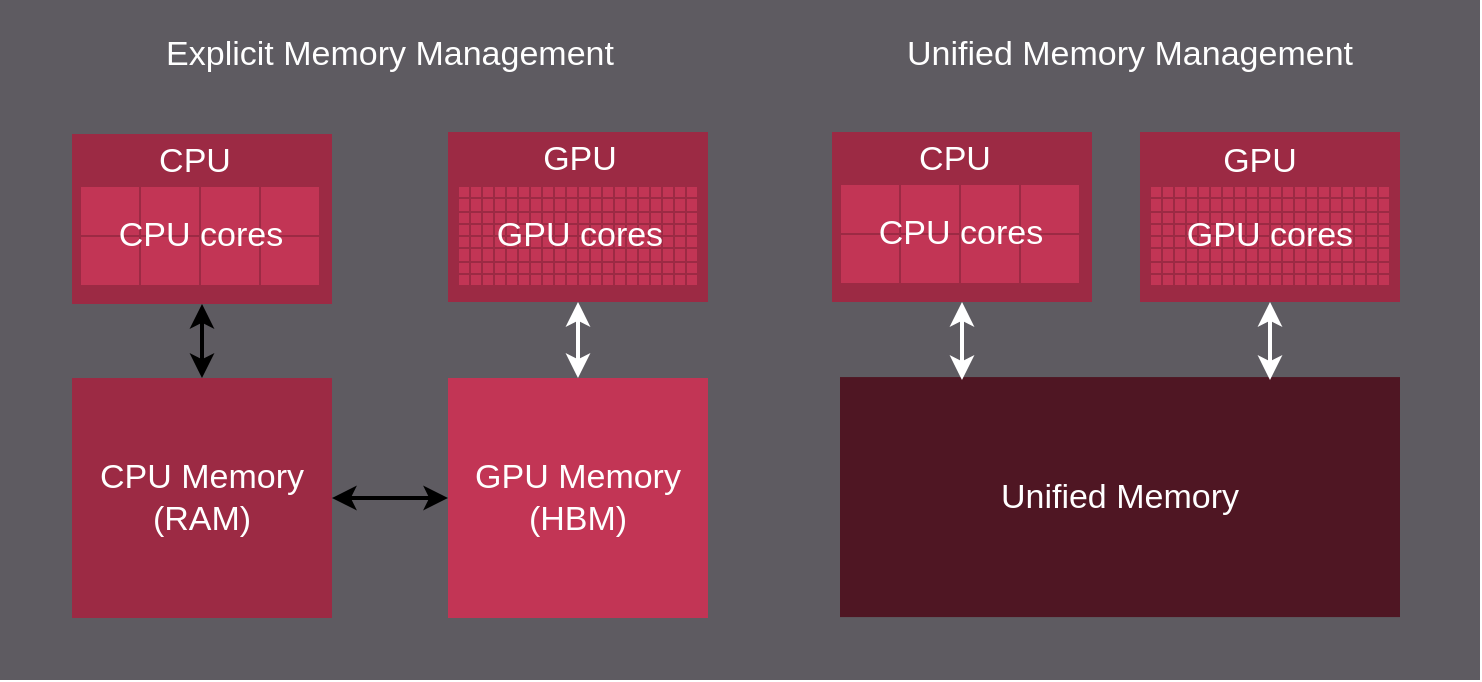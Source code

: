 <mxfile>
    <diagram id="zBbb_w2fufU70cdOGtND" name="1 oldal">
        <mxGraphModel dx="483" dy="1220" grid="1" gridSize="10" guides="1" tooltips="1" connect="1" arrows="1" fold="1" page="0" pageScale="1" pageWidth="660" pageHeight="610" background="none" math="0" shadow="0">
            <root>
                <mxCell id="0"/>
                <mxCell id="1" parent="0"/>
                <mxCell id="5927" value="" style="rounded=0;whiteSpace=wrap;html=1;fillColor=#5E5B61;fontColor=#FFFFFF;strokeColor=none;spacing=0;" parent="1" vertex="1">
                    <mxGeometry y="-20" width="740" height="340" as="geometry"/>
                </mxCell>
                <mxCell id="5928" value="Explicit Memory Management" style="text;strokeColor=none;fillColor=none;align=center;verticalAlign=middle;rounded=0;fontFamily=Helvetica;fontSize=17;fontColor=#FFFFFF;" parent="1" vertex="1">
                    <mxGeometry x="30" y="-10" width="330" height="30" as="geometry"/>
                </mxCell>
                <mxCell id="UvHuP5o6jSuoLTm0AUZA-5953" value="" style="group" parent="1" vertex="1" connectable="0">
                    <mxGeometry x="30" y="40" width="140" height="120" as="geometry"/>
                </mxCell>
                <mxCell id="LV0FwBpydXXZrUbya0PG-5966" style="edgeStyle=orthogonalEdgeStyle;rounded=0;orthogonalLoop=1;jettySize=auto;html=1;exitX=0.5;exitY=1;exitDx=0;exitDy=0;" parent="UvHuP5o6jSuoLTm0AUZA-5953" edge="1">
                    <mxGeometry relative="1" as="geometry">
                        <mxPoint x="70" y="100" as="targetPoint"/>
                        <mxPoint x="70" y="100" as="sourcePoint"/>
                    </mxGeometry>
                </mxCell>
                <mxCell id="LV0FwBpydXXZrUbya0PG-6775" value="" style="rounded=0;whiteSpace=wrap;html=1;strokeColor=none;fillColor=#9C2A44;" parent="UvHuP5o6jSuoLTm0AUZA-5953" vertex="1">
                    <mxGeometry x="6" y="7" width="130" height="85" as="geometry"/>
                </mxCell>
                <mxCell id="LV0FwBpydXXZrUbya0PG-6733" value="" style="shape=table;startSize=0;container=1;collapsible=0;childLayout=tableLayout;strokeColor=#9C2A44;fillColor=#C23555;" parent="UvHuP5o6jSuoLTm0AUZA-5953" vertex="1">
                    <mxGeometry x="10" y="33" width="120" height="50" as="geometry"/>
                </mxCell>
                <mxCell id="LV0FwBpydXXZrUbya0PG-6734" value="" style="shape=tableRow;horizontal=0;startSize=0;swimlaneHead=0;swimlaneBody=0;strokeColor=inherit;top=0;left=0;bottom=0;right=0;collapsible=0;dropTarget=0;fillColor=none;points=[[0,0.5],[1,0.5]];portConstraint=eastwest;" parent="LV0FwBpydXXZrUbya0PG-6733" vertex="1">
                    <mxGeometry width="120" height="25" as="geometry"/>
                </mxCell>
                <mxCell id="LV0FwBpydXXZrUbya0PG-6735" value="" style="shape=partialRectangle;html=1;whiteSpace=wrap;connectable=0;strokeColor=inherit;overflow=hidden;fillColor=none;top=0;left=0;bottom=0;right=0;pointerEvents=1;" parent="LV0FwBpydXXZrUbya0PG-6734" vertex="1">
                    <mxGeometry width="30" height="25" as="geometry">
                        <mxRectangle width="30" height="25" as="alternateBounds"/>
                    </mxGeometry>
                </mxCell>
                <mxCell id="LV0FwBpydXXZrUbya0PG-6736" value="" style="shape=partialRectangle;html=1;whiteSpace=wrap;connectable=0;strokeColor=inherit;overflow=hidden;fillColor=none;top=0;left=0;bottom=0;right=0;pointerEvents=1;" parent="LV0FwBpydXXZrUbya0PG-6734" vertex="1">
                    <mxGeometry x="30" width="30" height="25" as="geometry">
                        <mxRectangle width="30" height="25" as="alternateBounds"/>
                    </mxGeometry>
                </mxCell>
                <mxCell id="LV0FwBpydXXZrUbya0PG-6737" value="" style="shape=partialRectangle;html=1;whiteSpace=wrap;connectable=0;strokeColor=inherit;overflow=hidden;fillColor=none;top=0;left=0;bottom=0;right=0;pointerEvents=1;" parent="LV0FwBpydXXZrUbya0PG-6734" vertex="1">
                    <mxGeometry x="60" width="30" height="25" as="geometry">
                        <mxRectangle width="30" height="25" as="alternateBounds"/>
                    </mxGeometry>
                </mxCell>
                <mxCell id="LV0FwBpydXXZrUbya0PG-6738" value="" style="shape=partialRectangle;html=1;whiteSpace=wrap;connectable=0;strokeColor=inherit;overflow=hidden;fillColor=none;top=0;left=0;bottom=0;right=0;pointerEvents=1;" parent="LV0FwBpydXXZrUbya0PG-6734" vertex="1">
                    <mxGeometry x="90" width="30" height="25" as="geometry">
                        <mxRectangle width="30" height="25" as="alternateBounds"/>
                    </mxGeometry>
                </mxCell>
                <mxCell id="LV0FwBpydXXZrUbya0PG-6739" value="" style="shape=tableRow;horizontal=0;startSize=0;swimlaneHead=0;swimlaneBody=0;strokeColor=inherit;top=0;left=0;bottom=0;right=0;collapsible=0;dropTarget=0;fillColor=none;points=[[0,0.5],[1,0.5]];portConstraint=eastwest;" parent="LV0FwBpydXXZrUbya0PG-6733" vertex="1">
                    <mxGeometry y="25" width="120" height="25" as="geometry"/>
                </mxCell>
                <mxCell id="LV0FwBpydXXZrUbya0PG-6740" value="" style="shape=partialRectangle;html=1;whiteSpace=wrap;connectable=0;strokeColor=inherit;overflow=hidden;fillColor=none;top=0;left=0;bottom=0;right=0;pointerEvents=1;" parent="LV0FwBpydXXZrUbya0PG-6739" vertex="1">
                    <mxGeometry width="30" height="25" as="geometry">
                        <mxRectangle width="30" height="25" as="alternateBounds"/>
                    </mxGeometry>
                </mxCell>
                <mxCell id="LV0FwBpydXXZrUbya0PG-6741" value="" style="shape=partialRectangle;html=1;whiteSpace=wrap;connectable=0;strokeColor=inherit;overflow=hidden;fillColor=none;top=0;left=0;bottom=0;right=0;pointerEvents=1;" parent="LV0FwBpydXXZrUbya0PG-6739" vertex="1">
                    <mxGeometry x="30" width="30" height="25" as="geometry">
                        <mxRectangle width="30" height="25" as="alternateBounds"/>
                    </mxGeometry>
                </mxCell>
                <mxCell id="LV0FwBpydXXZrUbya0PG-6742" value="" style="shape=partialRectangle;html=1;whiteSpace=wrap;connectable=0;strokeColor=inherit;overflow=hidden;fillColor=none;top=0;left=0;bottom=0;right=0;pointerEvents=1;" parent="LV0FwBpydXXZrUbya0PG-6739" vertex="1">
                    <mxGeometry x="60" width="30" height="25" as="geometry">
                        <mxRectangle width="30" height="25" as="alternateBounds"/>
                    </mxGeometry>
                </mxCell>
                <mxCell id="LV0FwBpydXXZrUbya0PG-6743" value="" style="shape=partialRectangle;html=1;whiteSpace=wrap;connectable=0;strokeColor=inherit;overflow=hidden;fillColor=none;top=0;left=0;bottom=0;right=0;pointerEvents=1;" parent="LV0FwBpydXXZrUbya0PG-6739" vertex="1">
                    <mxGeometry x="90" width="30" height="25" as="geometry">
                        <mxRectangle width="30" height="25" as="alternateBounds"/>
                    </mxGeometry>
                </mxCell>
                <mxCell id="UvHuP5o6jSuoLTm0AUZA-5949" value="&lt;font face=&quot;Helvetica&quot;&gt;CPU cores&lt;br&gt;&lt;/font&gt;" style="text;html=1;strokeColor=none;fillColor=none;align=center;verticalAlign=middle;whiteSpace=wrap;rounded=0;fontSize=17;fontColor=#FFFFFF;" parent="UvHuP5o6jSuoLTm0AUZA-5953" vertex="1">
                    <mxGeometry x="11" y="34" width="119" height="48" as="geometry"/>
                </mxCell>
                <mxCell id="LV0FwBpydXXZrUbya0PG-5967" value="&lt;font face=&quot;Helvetica&quot;&gt;CPU&lt;br&gt;&lt;/font&gt;" style="text;html=1;strokeColor=none;fillColor=none;align=center;verticalAlign=middle;whiteSpace=wrap;rounded=0;fontSize=17;fontColor=#FFFFFF;" parent="UvHuP5o6jSuoLTm0AUZA-5953" vertex="1">
                    <mxGeometry y="7" width="135" height="27" as="geometry"/>
                </mxCell>
                <mxCell id="UvHuP5o6jSuoLTm0AUZA-5985" value="" style="endArrow=classic;startArrow=classic;html=1;rounded=0;exitX=0.5;exitY=1;exitDx=0;exitDy=0;strokeWidth=2;fontColor=#FFFFFF;" parent="1" edge="1" target="UvHuP5o6jSuoLTm0AUZA-5951" source="LV0FwBpydXXZrUbya0PG-6775">
                    <mxGeometry width="50" height="50" relative="1" as="geometry">
                        <mxPoint x="100.5" y="140" as="sourcePoint"/>
                        <mxPoint x="100" y="170" as="targetPoint"/>
                    </mxGeometry>
                </mxCell>
                <mxCell id="UvHuP5o6jSuoLTm0AUZA-5959" value="" style="group" parent="1" vertex="1" connectable="0">
                    <mxGeometry x="224" y="169" width="130" height="120" as="geometry"/>
                </mxCell>
                <mxCell id="UvHuP5o6jSuoLTm0AUZA-5960" value="" style="rounded=0;whiteSpace=wrap;html=1;fillColor=#C23555;fontColor=#FFFFFF;strokeColor=none;" parent="UvHuP5o6jSuoLTm0AUZA-5959" vertex="1">
                    <mxGeometry width="130" height="120" as="geometry"/>
                </mxCell>
                <mxCell id="UvHuP5o6jSuoLTm0AUZA-5961" value="&lt;div&gt;GPU Memory&lt;br&gt;(HBM)&lt;/div&gt;" style="text;html=1;strokeColor=none;fillColor=none;align=center;verticalAlign=middle;whiteSpace=wrap;rounded=0;fontSize=17;fontColor=#FFFFFF;" parent="UvHuP5o6jSuoLTm0AUZA-5959" vertex="1">
                    <mxGeometry width="130" height="120" as="geometry"/>
                </mxCell>
                <mxCell id="LV0FwBpydXXZrUbya0PG-5946" value="Unified Memory Management" style="text;strokeColor=none;fillColor=none;align=center;verticalAlign=middle;rounded=0;fontFamily=Helvetica;fontSize=17;fontColor=#FFFFFF;" parent="1" vertex="1">
                    <mxGeometry x="420" y="-10" width="290" height="30" as="geometry"/>
                </mxCell>
                <mxCell id="LV0FwBpydXXZrUbya0PG-5947" value="" style="group" parent="1" vertex="1" connectable="0">
                    <mxGeometry x="420" y="169" width="280" height="120" as="geometry"/>
                </mxCell>
                <mxCell id="LV0FwBpydXXZrUbya0PG-5948" value="" style="rounded=0;whiteSpace=wrap;html=1;fillColor=#4F1623;fontColor=#FFFFFF;strokeColor=none;" parent="LV0FwBpydXXZrUbya0PG-5947" vertex="1">
                    <mxGeometry y="-0.462" width="280" height="120.0" as="geometry"/>
                </mxCell>
                <mxCell id="6132" value="Unified Memory" style="text;html=1;strokeColor=none;fillColor=none;align=center;verticalAlign=middle;whiteSpace=wrap;rounded=0;fontSize=17;fontColor=#FFFFFF;" vertex="1" parent="LV0FwBpydXXZrUbya0PG-5947">
                    <mxGeometry y="-0.46" width="280" height="120" as="geometry"/>
                </mxCell>
                <mxCell id="UvHuP5o6jSuoLTm0AUZA-5952" value="" style="group;fillColor=#9C2A44;" parent="1" vertex="1" connectable="0">
                    <mxGeometry x="36" y="169" width="130" height="120" as="geometry"/>
                </mxCell>
                <mxCell id="UvHuP5o6jSuoLTm0AUZA-5950" value="" style="rounded=0;whiteSpace=wrap;html=1;fillColor=#9C2A44;fontColor=#FFFFFF;strokeColor=none;" parent="UvHuP5o6jSuoLTm0AUZA-5952" vertex="1">
                    <mxGeometry width="130" height="120" as="geometry"/>
                </mxCell>
                <mxCell id="UvHuP5o6jSuoLTm0AUZA-5951" value="CPU Memory (RAM)" style="text;html=1;strokeColor=none;fillColor=none;align=center;verticalAlign=middle;whiteSpace=wrap;rounded=0;fontSize=17;fontColor=#FFFFFF;" parent="UvHuP5o6jSuoLTm0AUZA-5952" vertex="1">
                    <mxGeometry width="130" height="120" as="geometry"/>
                </mxCell>
                <mxCell id="LV0FwBpydXXZrUbya0PG-5968" value="" style="endArrow=classic;startArrow=classic;html=1;rounded=0;entryX=0.5;entryY=0;entryDx=0;entryDy=0;strokeWidth=2;strokeColor=#ffffff;exitX=0.5;exitY=1;exitDx=0;exitDy=0;fontColor=#FFFFFF;" parent="1" source="LV0FwBpydXXZrUbya0PG-6778" target="UvHuP5o6jSuoLTm0AUZA-5960" edge="1">
                    <mxGeometry width="50" height="50" relative="1" as="geometry">
                        <mxPoint x="290" y="130" as="sourcePoint"/>
                        <mxPoint x="289.5" y="160" as="targetPoint"/>
                    </mxGeometry>
                </mxCell>
                <mxCell id="LV0FwBpydXXZrUbya0PG-6778" value="" style="rounded=0;whiteSpace=wrap;html=1;strokeColor=none;fillColor=#9C2A44;" parent="1" vertex="1">
                    <mxGeometry x="224" y="46" width="130" height="85" as="geometry"/>
                </mxCell>
                <mxCell id="LV0FwBpydXXZrUbya0PG-6564" value="" style="shape=table;startSize=0;container=1;collapsible=0;childLayout=tableLayout;fillColor=#C23555;strokeColor=#9C2A44;" parent="1" vertex="1">
                    <mxGeometry x="229" y="73" width="120" height="50" as="geometry"/>
                </mxCell>
                <mxCell id="LV0FwBpydXXZrUbya0PG-6565" value="" style="shape=tableRow;horizontal=0;startSize=0;swimlaneHead=0;swimlaneBody=0;strokeColor=inherit;top=0;left=0;bottom=0;right=0;collapsible=0;dropTarget=0;fillColor=none;points=[[0,0.5],[1,0.5]];portConstraint=eastwest;" parent="LV0FwBpydXXZrUbya0PG-6564" vertex="1">
                    <mxGeometry width="120" height="6" as="geometry"/>
                </mxCell>
                <mxCell id="LV0FwBpydXXZrUbya0PG-6566" value="" style="shape=partialRectangle;html=1;whiteSpace=wrap;connectable=0;strokeColor=inherit;overflow=hidden;fillColor=none;top=0;left=0;bottom=0;right=0;pointerEvents=1;" parent="LV0FwBpydXXZrUbya0PG-6565" vertex="1">
                    <mxGeometry width="6" height="6" as="geometry">
                        <mxRectangle width="6" height="6" as="alternateBounds"/>
                    </mxGeometry>
                </mxCell>
                <mxCell id="LV0FwBpydXXZrUbya0PG-6567" value="" style="shape=partialRectangle;html=1;whiteSpace=wrap;connectable=0;strokeColor=inherit;overflow=hidden;fillColor=none;top=0;left=0;bottom=0;right=0;pointerEvents=1;" parent="LV0FwBpydXXZrUbya0PG-6565" vertex="1">
                    <mxGeometry x="6" width="6" height="6" as="geometry">
                        <mxRectangle width="6" height="6" as="alternateBounds"/>
                    </mxGeometry>
                </mxCell>
                <mxCell id="LV0FwBpydXXZrUbya0PG-6568" value="" style="shape=partialRectangle;html=1;whiteSpace=wrap;connectable=0;strokeColor=inherit;overflow=hidden;fillColor=none;top=0;left=0;bottom=0;right=0;pointerEvents=1;" parent="LV0FwBpydXXZrUbya0PG-6565" vertex="1">
                    <mxGeometry x="12" width="6" height="6" as="geometry">
                        <mxRectangle width="6" height="6" as="alternateBounds"/>
                    </mxGeometry>
                </mxCell>
                <mxCell id="LV0FwBpydXXZrUbya0PG-6569" value="" style="shape=partialRectangle;html=1;whiteSpace=wrap;connectable=0;strokeColor=inherit;overflow=hidden;fillColor=none;top=0;left=0;bottom=0;right=0;pointerEvents=1;" parent="LV0FwBpydXXZrUbya0PG-6565" vertex="1">
                    <mxGeometry x="18" width="6" height="6" as="geometry">
                        <mxRectangle width="6" height="6" as="alternateBounds"/>
                    </mxGeometry>
                </mxCell>
                <mxCell id="LV0FwBpydXXZrUbya0PG-6570" value="" style="shape=partialRectangle;html=1;whiteSpace=wrap;connectable=0;strokeColor=inherit;overflow=hidden;fillColor=none;top=0;left=0;bottom=0;right=0;pointerEvents=1;" parent="LV0FwBpydXXZrUbya0PG-6565" vertex="1">
                    <mxGeometry x="24" width="6" height="6" as="geometry">
                        <mxRectangle width="6" height="6" as="alternateBounds"/>
                    </mxGeometry>
                </mxCell>
                <mxCell id="LV0FwBpydXXZrUbya0PG-6571" value="" style="shape=partialRectangle;html=1;whiteSpace=wrap;connectable=0;strokeColor=inherit;overflow=hidden;fillColor=none;top=0;left=0;bottom=0;right=0;pointerEvents=1;" parent="LV0FwBpydXXZrUbya0PG-6565" vertex="1">
                    <mxGeometry x="30" width="6" height="6" as="geometry">
                        <mxRectangle width="6" height="6" as="alternateBounds"/>
                    </mxGeometry>
                </mxCell>
                <mxCell id="LV0FwBpydXXZrUbya0PG-6572" value="" style="shape=partialRectangle;html=1;whiteSpace=wrap;connectable=0;strokeColor=inherit;overflow=hidden;fillColor=none;top=0;left=0;bottom=0;right=0;pointerEvents=1;" parent="LV0FwBpydXXZrUbya0PG-6565" vertex="1">
                    <mxGeometry x="36" width="6" height="6" as="geometry">
                        <mxRectangle width="6" height="6" as="alternateBounds"/>
                    </mxGeometry>
                </mxCell>
                <mxCell id="LV0FwBpydXXZrUbya0PG-6573" value="" style="shape=partialRectangle;html=1;whiteSpace=wrap;connectable=0;strokeColor=inherit;overflow=hidden;fillColor=none;top=0;left=0;bottom=0;right=0;pointerEvents=1;" parent="LV0FwBpydXXZrUbya0PG-6565" vertex="1">
                    <mxGeometry x="42" width="6" height="6" as="geometry">
                        <mxRectangle width="6" height="6" as="alternateBounds"/>
                    </mxGeometry>
                </mxCell>
                <mxCell id="LV0FwBpydXXZrUbya0PG-6574" value="" style="shape=partialRectangle;html=1;whiteSpace=wrap;connectable=0;strokeColor=inherit;overflow=hidden;fillColor=none;top=0;left=0;bottom=0;right=0;pointerEvents=1;" parent="LV0FwBpydXXZrUbya0PG-6565" vertex="1">
                    <mxGeometry x="48" width="6" height="6" as="geometry">
                        <mxRectangle width="6" height="6" as="alternateBounds"/>
                    </mxGeometry>
                </mxCell>
                <mxCell id="LV0FwBpydXXZrUbya0PG-6575" value="" style="shape=partialRectangle;html=1;whiteSpace=wrap;connectable=0;strokeColor=inherit;overflow=hidden;fillColor=none;top=0;left=0;bottom=0;right=0;pointerEvents=1;" parent="LV0FwBpydXXZrUbya0PG-6565" vertex="1">
                    <mxGeometry x="54" width="6" height="6" as="geometry">
                        <mxRectangle width="6" height="6" as="alternateBounds"/>
                    </mxGeometry>
                </mxCell>
                <mxCell id="LV0FwBpydXXZrUbya0PG-6576" value="" style="shape=partialRectangle;html=1;whiteSpace=wrap;connectable=0;strokeColor=inherit;overflow=hidden;fillColor=none;top=0;left=0;bottom=0;right=0;pointerEvents=1;" parent="LV0FwBpydXXZrUbya0PG-6565" vertex="1">
                    <mxGeometry x="60" width="6" height="6" as="geometry">
                        <mxRectangle width="6" height="6" as="alternateBounds"/>
                    </mxGeometry>
                </mxCell>
                <mxCell id="LV0FwBpydXXZrUbya0PG-6577" value="" style="shape=partialRectangle;html=1;whiteSpace=wrap;connectable=0;strokeColor=inherit;overflow=hidden;fillColor=none;top=0;left=0;bottom=0;right=0;pointerEvents=1;" parent="LV0FwBpydXXZrUbya0PG-6565" vertex="1">
                    <mxGeometry x="66" width="6" height="6" as="geometry">
                        <mxRectangle width="6" height="6" as="alternateBounds"/>
                    </mxGeometry>
                </mxCell>
                <mxCell id="LV0FwBpydXXZrUbya0PG-6578" value="" style="shape=partialRectangle;html=1;whiteSpace=wrap;connectable=0;strokeColor=inherit;overflow=hidden;fillColor=none;top=0;left=0;bottom=0;right=0;pointerEvents=1;" parent="LV0FwBpydXXZrUbya0PG-6565" vertex="1">
                    <mxGeometry x="72" width="6" height="6" as="geometry">
                        <mxRectangle width="6" height="6" as="alternateBounds"/>
                    </mxGeometry>
                </mxCell>
                <mxCell id="LV0FwBpydXXZrUbya0PG-6579" value="" style="shape=partialRectangle;html=1;whiteSpace=wrap;connectable=0;strokeColor=inherit;overflow=hidden;fillColor=none;top=0;left=0;bottom=0;right=0;pointerEvents=1;" parent="LV0FwBpydXXZrUbya0PG-6565" vertex="1">
                    <mxGeometry x="78" width="6" height="6" as="geometry">
                        <mxRectangle width="6" height="6" as="alternateBounds"/>
                    </mxGeometry>
                </mxCell>
                <mxCell id="LV0FwBpydXXZrUbya0PG-6580" value="" style="shape=partialRectangle;html=1;whiteSpace=wrap;connectable=0;strokeColor=inherit;overflow=hidden;fillColor=none;top=0;left=0;bottom=0;right=0;pointerEvents=1;" parent="LV0FwBpydXXZrUbya0PG-6565" vertex="1">
                    <mxGeometry x="84" width="6" height="6" as="geometry">
                        <mxRectangle width="6" height="6" as="alternateBounds"/>
                    </mxGeometry>
                </mxCell>
                <mxCell id="LV0FwBpydXXZrUbya0PG-6581" value="" style="shape=partialRectangle;html=1;whiteSpace=wrap;connectable=0;strokeColor=inherit;overflow=hidden;fillColor=none;top=0;left=0;bottom=0;right=0;pointerEvents=1;" parent="LV0FwBpydXXZrUbya0PG-6565" vertex="1">
                    <mxGeometry x="90" width="6" height="6" as="geometry">
                        <mxRectangle width="6" height="6" as="alternateBounds"/>
                    </mxGeometry>
                </mxCell>
                <mxCell id="LV0FwBpydXXZrUbya0PG-6582" value="" style="shape=partialRectangle;html=1;whiteSpace=wrap;connectable=0;strokeColor=inherit;overflow=hidden;fillColor=none;top=0;left=0;bottom=0;right=0;pointerEvents=1;" parent="LV0FwBpydXXZrUbya0PG-6565" vertex="1">
                    <mxGeometry x="96" width="6" height="6" as="geometry">
                        <mxRectangle width="6" height="6" as="alternateBounds"/>
                    </mxGeometry>
                </mxCell>
                <mxCell id="LV0FwBpydXXZrUbya0PG-6583" value="" style="shape=partialRectangle;html=1;whiteSpace=wrap;connectable=0;strokeColor=inherit;overflow=hidden;fillColor=none;top=0;left=0;bottom=0;right=0;pointerEvents=1;" parent="LV0FwBpydXXZrUbya0PG-6565" vertex="1">
                    <mxGeometry x="102" width="6" height="6" as="geometry">
                        <mxRectangle width="6" height="6" as="alternateBounds"/>
                    </mxGeometry>
                </mxCell>
                <mxCell id="LV0FwBpydXXZrUbya0PG-6584" value="" style="shape=partialRectangle;html=1;whiteSpace=wrap;connectable=0;strokeColor=inherit;overflow=hidden;fillColor=none;top=0;left=0;bottom=0;right=0;pointerEvents=1;" parent="LV0FwBpydXXZrUbya0PG-6565" vertex="1">
                    <mxGeometry x="108" width="6" height="6" as="geometry">
                        <mxRectangle width="6" height="6" as="alternateBounds"/>
                    </mxGeometry>
                </mxCell>
                <mxCell id="LV0FwBpydXXZrUbya0PG-6585" value="" style="shape=partialRectangle;html=1;whiteSpace=wrap;connectable=0;strokeColor=inherit;overflow=hidden;fillColor=none;top=0;left=0;bottom=0;right=0;pointerEvents=1;" parent="LV0FwBpydXXZrUbya0PG-6565" vertex="1">
                    <mxGeometry x="114" width="6" height="6" as="geometry">
                        <mxRectangle width="6" height="6" as="alternateBounds"/>
                    </mxGeometry>
                </mxCell>
                <mxCell id="LV0FwBpydXXZrUbya0PG-6586" value="" style="shape=tableRow;horizontal=0;startSize=0;swimlaneHead=0;swimlaneBody=0;strokeColor=inherit;top=0;left=0;bottom=0;right=0;collapsible=0;dropTarget=0;fillColor=none;points=[[0,0.5],[1,0.5]];portConstraint=eastwest;" parent="LV0FwBpydXXZrUbya0PG-6564" vertex="1">
                    <mxGeometry y="6" width="120" height="7" as="geometry"/>
                </mxCell>
                <mxCell id="LV0FwBpydXXZrUbya0PG-6587" value="" style="shape=partialRectangle;html=1;whiteSpace=wrap;connectable=0;strokeColor=inherit;overflow=hidden;fillColor=none;top=0;left=0;bottom=0;right=0;pointerEvents=1;" parent="LV0FwBpydXXZrUbya0PG-6586" vertex="1">
                    <mxGeometry width="6" height="7" as="geometry">
                        <mxRectangle width="6" height="7" as="alternateBounds"/>
                    </mxGeometry>
                </mxCell>
                <mxCell id="LV0FwBpydXXZrUbya0PG-6588" value="" style="shape=partialRectangle;html=1;whiteSpace=wrap;connectable=0;strokeColor=inherit;overflow=hidden;fillColor=none;top=0;left=0;bottom=0;right=0;pointerEvents=1;" parent="LV0FwBpydXXZrUbya0PG-6586" vertex="1">
                    <mxGeometry x="6" width="6" height="7" as="geometry">
                        <mxRectangle width="6" height="7" as="alternateBounds"/>
                    </mxGeometry>
                </mxCell>
                <mxCell id="LV0FwBpydXXZrUbya0PG-6589" value="" style="shape=partialRectangle;html=1;whiteSpace=wrap;connectable=0;strokeColor=inherit;overflow=hidden;fillColor=none;top=0;left=0;bottom=0;right=0;pointerEvents=1;" parent="LV0FwBpydXXZrUbya0PG-6586" vertex="1">
                    <mxGeometry x="12" width="6" height="7" as="geometry">
                        <mxRectangle width="6" height="7" as="alternateBounds"/>
                    </mxGeometry>
                </mxCell>
                <mxCell id="LV0FwBpydXXZrUbya0PG-6590" value="" style="shape=partialRectangle;html=1;whiteSpace=wrap;connectable=0;strokeColor=inherit;overflow=hidden;fillColor=none;top=0;left=0;bottom=0;right=0;pointerEvents=1;" parent="LV0FwBpydXXZrUbya0PG-6586" vertex="1">
                    <mxGeometry x="18" width="6" height="7" as="geometry">
                        <mxRectangle width="6" height="7" as="alternateBounds"/>
                    </mxGeometry>
                </mxCell>
                <mxCell id="LV0FwBpydXXZrUbya0PG-6591" value="" style="shape=partialRectangle;html=1;whiteSpace=wrap;connectable=0;strokeColor=inherit;overflow=hidden;fillColor=none;top=0;left=0;bottom=0;right=0;pointerEvents=1;" parent="LV0FwBpydXXZrUbya0PG-6586" vertex="1">
                    <mxGeometry x="24" width="6" height="7" as="geometry">
                        <mxRectangle width="6" height="7" as="alternateBounds"/>
                    </mxGeometry>
                </mxCell>
                <mxCell id="LV0FwBpydXXZrUbya0PG-6592" value="" style="shape=partialRectangle;html=1;whiteSpace=wrap;connectable=0;strokeColor=inherit;overflow=hidden;fillColor=none;top=0;left=0;bottom=0;right=0;pointerEvents=1;" parent="LV0FwBpydXXZrUbya0PG-6586" vertex="1">
                    <mxGeometry x="30" width="6" height="7" as="geometry">
                        <mxRectangle width="6" height="7" as="alternateBounds"/>
                    </mxGeometry>
                </mxCell>
                <mxCell id="LV0FwBpydXXZrUbya0PG-6593" value="" style="shape=partialRectangle;html=1;whiteSpace=wrap;connectable=0;strokeColor=inherit;overflow=hidden;fillColor=none;top=0;left=0;bottom=0;right=0;pointerEvents=1;" parent="LV0FwBpydXXZrUbya0PG-6586" vertex="1">
                    <mxGeometry x="36" width="6" height="7" as="geometry">
                        <mxRectangle width="6" height="7" as="alternateBounds"/>
                    </mxGeometry>
                </mxCell>
                <mxCell id="LV0FwBpydXXZrUbya0PG-6594" value="" style="shape=partialRectangle;html=1;whiteSpace=wrap;connectable=0;strokeColor=inherit;overflow=hidden;fillColor=none;top=0;left=0;bottom=0;right=0;pointerEvents=1;" parent="LV0FwBpydXXZrUbya0PG-6586" vertex="1">
                    <mxGeometry x="42" width="6" height="7" as="geometry">
                        <mxRectangle width="6" height="7" as="alternateBounds"/>
                    </mxGeometry>
                </mxCell>
                <mxCell id="LV0FwBpydXXZrUbya0PG-6595" value="" style="shape=partialRectangle;html=1;whiteSpace=wrap;connectable=0;strokeColor=inherit;overflow=hidden;fillColor=none;top=0;left=0;bottom=0;right=0;pointerEvents=1;" parent="LV0FwBpydXXZrUbya0PG-6586" vertex="1">
                    <mxGeometry x="48" width="6" height="7" as="geometry">
                        <mxRectangle width="6" height="7" as="alternateBounds"/>
                    </mxGeometry>
                </mxCell>
                <mxCell id="LV0FwBpydXXZrUbya0PG-6596" value="" style="shape=partialRectangle;html=1;whiteSpace=wrap;connectable=0;strokeColor=inherit;overflow=hidden;fillColor=none;top=0;left=0;bottom=0;right=0;pointerEvents=1;" parent="LV0FwBpydXXZrUbya0PG-6586" vertex="1">
                    <mxGeometry x="54" width="6" height="7" as="geometry">
                        <mxRectangle width="6" height="7" as="alternateBounds"/>
                    </mxGeometry>
                </mxCell>
                <mxCell id="LV0FwBpydXXZrUbya0PG-6597" value="" style="shape=partialRectangle;html=1;whiteSpace=wrap;connectable=0;strokeColor=inherit;overflow=hidden;fillColor=none;top=0;left=0;bottom=0;right=0;pointerEvents=1;" parent="LV0FwBpydXXZrUbya0PG-6586" vertex="1">
                    <mxGeometry x="60" width="6" height="7" as="geometry">
                        <mxRectangle width="6" height="7" as="alternateBounds"/>
                    </mxGeometry>
                </mxCell>
                <mxCell id="LV0FwBpydXXZrUbya0PG-6598" value="" style="shape=partialRectangle;html=1;whiteSpace=wrap;connectable=0;strokeColor=inherit;overflow=hidden;fillColor=none;top=0;left=0;bottom=0;right=0;pointerEvents=1;" parent="LV0FwBpydXXZrUbya0PG-6586" vertex="1">
                    <mxGeometry x="66" width="6" height="7" as="geometry">
                        <mxRectangle width="6" height="7" as="alternateBounds"/>
                    </mxGeometry>
                </mxCell>
                <mxCell id="LV0FwBpydXXZrUbya0PG-6599" value="" style="shape=partialRectangle;html=1;whiteSpace=wrap;connectable=0;strokeColor=inherit;overflow=hidden;fillColor=none;top=0;left=0;bottom=0;right=0;pointerEvents=1;" parent="LV0FwBpydXXZrUbya0PG-6586" vertex="1">
                    <mxGeometry x="72" width="6" height="7" as="geometry">
                        <mxRectangle width="6" height="7" as="alternateBounds"/>
                    </mxGeometry>
                </mxCell>
                <mxCell id="LV0FwBpydXXZrUbya0PG-6600" value="" style="shape=partialRectangle;html=1;whiteSpace=wrap;connectable=0;strokeColor=inherit;overflow=hidden;fillColor=none;top=0;left=0;bottom=0;right=0;pointerEvents=1;" parent="LV0FwBpydXXZrUbya0PG-6586" vertex="1">
                    <mxGeometry x="78" width="6" height="7" as="geometry">
                        <mxRectangle width="6" height="7" as="alternateBounds"/>
                    </mxGeometry>
                </mxCell>
                <mxCell id="LV0FwBpydXXZrUbya0PG-6601" value="" style="shape=partialRectangle;html=1;whiteSpace=wrap;connectable=0;strokeColor=inherit;overflow=hidden;fillColor=none;top=0;left=0;bottom=0;right=0;pointerEvents=1;" parent="LV0FwBpydXXZrUbya0PG-6586" vertex="1">
                    <mxGeometry x="84" width="6" height="7" as="geometry">
                        <mxRectangle width="6" height="7" as="alternateBounds"/>
                    </mxGeometry>
                </mxCell>
                <mxCell id="LV0FwBpydXXZrUbya0PG-6602" value="" style="shape=partialRectangle;html=1;whiteSpace=wrap;connectable=0;strokeColor=inherit;overflow=hidden;fillColor=none;top=0;left=0;bottom=0;right=0;pointerEvents=1;" parent="LV0FwBpydXXZrUbya0PG-6586" vertex="1">
                    <mxGeometry x="90" width="6" height="7" as="geometry">
                        <mxRectangle width="6" height="7" as="alternateBounds"/>
                    </mxGeometry>
                </mxCell>
                <mxCell id="LV0FwBpydXXZrUbya0PG-6603" value="" style="shape=partialRectangle;html=1;whiteSpace=wrap;connectable=0;strokeColor=inherit;overflow=hidden;fillColor=none;top=0;left=0;bottom=0;right=0;pointerEvents=1;" parent="LV0FwBpydXXZrUbya0PG-6586" vertex="1">
                    <mxGeometry x="96" width="6" height="7" as="geometry">
                        <mxRectangle width="6" height="7" as="alternateBounds"/>
                    </mxGeometry>
                </mxCell>
                <mxCell id="LV0FwBpydXXZrUbya0PG-6604" value="" style="shape=partialRectangle;html=1;whiteSpace=wrap;connectable=0;strokeColor=inherit;overflow=hidden;fillColor=none;top=0;left=0;bottom=0;right=0;pointerEvents=1;" parent="LV0FwBpydXXZrUbya0PG-6586" vertex="1">
                    <mxGeometry x="102" width="6" height="7" as="geometry">
                        <mxRectangle width="6" height="7" as="alternateBounds"/>
                    </mxGeometry>
                </mxCell>
                <mxCell id="LV0FwBpydXXZrUbya0PG-6605" value="" style="shape=partialRectangle;html=1;whiteSpace=wrap;connectable=0;strokeColor=inherit;overflow=hidden;fillColor=none;top=0;left=0;bottom=0;right=0;pointerEvents=1;" parent="LV0FwBpydXXZrUbya0PG-6586" vertex="1">
                    <mxGeometry x="108" width="6" height="7" as="geometry">
                        <mxRectangle width="6" height="7" as="alternateBounds"/>
                    </mxGeometry>
                </mxCell>
                <mxCell id="LV0FwBpydXXZrUbya0PG-6606" value="" style="shape=partialRectangle;html=1;whiteSpace=wrap;connectable=0;strokeColor=inherit;overflow=hidden;fillColor=none;top=0;left=0;bottom=0;right=0;pointerEvents=1;" parent="LV0FwBpydXXZrUbya0PG-6586" vertex="1">
                    <mxGeometry x="114" width="6" height="7" as="geometry">
                        <mxRectangle width="6" height="7" as="alternateBounds"/>
                    </mxGeometry>
                </mxCell>
                <mxCell id="LV0FwBpydXXZrUbya0PG-6607" value="" style="shape=tableRow;horizontal=0;startSize=0;swimlaneHead=0;swimlaneBody=0;strokeColor=inherit;top=0;left=0;bottom=0;right=0;collapsible=0;dropTarget=0;fillColor=none;points=[[0,0.5],[1,0.5]];portConstraint=eastwest;" parent="LV0FwBpydXXZrUbya0PG-6564" vertex="1">
                    <mxGeometry y="13" width="120" height="6" as="geometry"/>
                </mxCell>
                <mxCell id="LV0FwBpydXXZrUbya0PG-6608" value="" style="shape=partialRectangle;html=1;whiteSpace=wrap;connectable=0;strokeColor=inherit;overflow=hidden;fillColor=none;top=0;left=0;bottom=0;right=0;pointerEvents=1;" parent="LV0FwBpydXXZrUbya0PG-6607" vertex="1">
                    <mxGeometry width="6" height="6" as="geometry">
                        <mxRectangle width="6" height="6" as="alternateBounds"/>
                    </mxGeometry>
                </mxCell>
                <mxCell id="LV0FwBpydXXZrUbya0PG-6609" value="" style="shape=partialRectangle;html=1;whiteSpace=wrap;connectable=0;strokeColor=inherit;overflow=hidden;fillColor=none;top=0;left=0;bottom=0;right=0;pointerEvents=1;" parent="LV0FwBpydXXZrUbya0PG-6607" vertex="1">
                    <mxGeometry x="6" width="6" height="6" as="geometry">
                        <mxRectangle width="6" height="6" as="alternateBounds"/>
                    </mxGeometry>
                </mxCell>
                <mxCell id="LV0FwBpydXXZrUbya0PG-6610" value="" style="shape=partialRectangle;html=1;whiteSpace=wrap;connectable=0;strokeColor=inherit;overflow=hidden;fillColor=none;top=0;left=0;bottom=0;right=0;pointerEvents=1;" parent="LV0FwBpydXXZrUbya0PG-6607" vertex="1">
                    <mxGeometry x="12" width="6" height="6" as="geometry">
                        <mxRectangle width="6" height="6" as="alternateBounds"/>
                    </mxGeometry>
                </mxCell>
                <mxCell id="LV0FwBpydXXZrUbya0PG-6611" value="" style="shape=partialRectangle;html=1;whiteSpace=wrap;connectable=0;strokeColor=inherit;overflow=hidden;fillColor=none;top=0;left=0;bottom=0;right=0;pointerEvents=1;" parent="LV0FwBpydXXZrUbya0PG-6607" vertex="1">
                    <mxGeometry x="18" width="6" height="6" as="geometry">
                        <mxRectangle width="6" height="6" as="alternateBounds"/>
                    </mxGeometry>
                </mxCell>
                <mxCell id="LV0FwBpydXXZrUbya0PG-6612" value="" style="shape=partialRectangle;html=1;whiteSpace=wrap;connectable=0;strokeColor=inherit;overflow=hidden;fillColor=none;top=0;left=0;bottom=0;right=0;pointerEvents=1;" parent="LV0FwBpydXXZrUbya0PG-6607" vertex="1">
                    <mxGeometry x="24" width="6" height="6" as="geometry">
                        <mxRectangle width="6" height="6" as="alternateBounds"/>
                    </mxGeometry>
                </mxCell>
                <mxCell id="LV0FwBpydXXZrUbya0PG-6613" value="" style="shape=partialRectangle;html=1;whiteSpace=wrap;connectable=0;strokeColor=inherit;overflow=hidden;fillColor=none;top=0;left=0;bottom=0;right=0;pointerEvents=1;" parent="LV0FwBpydXXZrUbya0PG-6607" vertex="1">
                    <mxGeometry x="30" width="6" height="6" as="geometry">
                        <mxRectangle width="6" height="6" as="alternateBounds"/>
                    </mxGeometry>
                </mxCell>
                <mxCell id="LV0FwBpydXXZrUbya0PG-6614" value="" style="shape=partialRectangle;html=1;whiteSpace=wrap;connectable=0;strokeColor=inherit;overflow=hidden;fillColor=none;top=0;left=0;bottom=0;right=0;pointerEvents=1;" parent="LV0FwBpydXXZrUbya0PG-6607" vertex="1">
                    <mxGeometry x="36" width="6" height="6" as="geometry">
                        <mxRectangle width="6" height="6" as="alternateBounds"/>
                    </mxGeometry>
                </mxCell>
                <mxCell id="LV0FwBpydXXZrUbya0PG-6615" value="" style="shape=partialRectangle;html=1;whiteSpace=wrap;connectable=0;strokeColor=inherit;overflow=hidden;fillColor=none;top=0;left=0;bottom=0;right=0;pointerEvents=1;" parent="LV0FwBpydXXZrUbya0PG-6607" vertex="1">
                    <mxGeometry x="42" width="6" height="6" as="geometry">
                        <mxRectangle width="6" height="6" as="alternateBounds"/>
                    </mxGeometry>
                </mxCell>
                <mxCell id="LV0FwBpydXXZrUbya0PG-6616" value="" style="shape=partialRectangle;html=1;whiteSpace=wrap;connectable=0;strokeColor=inherit;overflow=hidden;fillColor=none;top=0;left=0;bottom=0;right=0;pointerEvents=1;" parent="LV0FwBpydXXZrUbya0PG-6607" vertex="1">
                    <mxGeometry x="48" width="6" height="6" as="geometry">
                        <mxRectangle width="6" height="6" as="alternateBounds"/>
                    </mxGeometry>
                </mxCell>
                <mxCell id="LV0FwBpydXXZrUbya0PG-6617" value="" style="shape=partialRectangle;html=1;whiteSpace=wrap;connectable=0;strokeColor=inherit;overflow=hidden;fillColor=none;top=0;left=0;bottom=0;right=0;pointerEvents=1;" parent="LV0FwBpydXXZrUbya0PG-6607" vertex="1">
                    <mxGeometry x="54" width="6" height="6" as="geometry">
                        <mxRectangle width="6" height="6" as="alternateBounds"/>
                    </mxGeometry>
                </mxCell>
                <mxCell id="LV0FwBpydXXZrUbya0PG-6618" value="" style="shape=partialRectangle;html=1;whiteSpace=wrap;connectable=0;strokeColor=inherit;overflow=hidden;fillColor=none;top=0;left=0;bottom=0;right=0;pointerEvents=1;" parent="LV0FwBpydXXZrUbya0PG-6607" vertex="1">
                    <mxGeometry x="60" width="6" height="6" as="geometry">
                        <mxRectangle width="6" height="6" as="alternateBounds"/>
                    </mxGeometry>
                </mxCell>
                <mxCell id="LV0FwBpydXXZrUbya0PG-6619" value="" style="shape=partialRectangle;html=1;whiteSpace=wrap;connectable=0;strokeColor=inherit;overflow=hidden;fillColor=none;top=0;left=0;bottom=0;right=0;pointerEvents=1;" parent="LV0FwBpydXXZrUbya0PG-6607" vertex="1">
                    <mxGeometry x="66" width="6" height="6" as="geometry">
                        <mxRectangle width="6" height="6" as="alternateBounds"/>
                    </mxGeometry>
                </mxCell>
                <mxCell id="LV0FwBpydXXZrUbya0PG-6620" value="" style="shape=partialRectangle;html=1;whiteSpace=wrap;connectable=0;strokeColor=inherit;overflow=hidden;fillColor=none;top=0;left=0;bottom=0;right=0;pointerEvents=1;" parent="LV0FwBpydXXZrUbya0PG-6607" vertex="1">
                    <mxGeometry x="72" width="6" height="6" as="geometry">
                        <mxRectangle width="6" height="6" as="alternateBounds"/>
                    </mxGeometry>
                </mxCell>
                <mxCell id="LV0FwBpydXXZrUbya0PG-6621" value="" style="shape=partialRectangle;html=1;whiteSpace=wrap;connectable=0;strokeColor=inherit;overflow=hidden;fillColor=none;top=0;left=0;bottom=0;right=0;pointerEvents=1;" parent="LV0FwBpydXXZrUbya0PG-6607" vertex="1">
                    <mxGeometry x="78" width="6" height="6" as="geometry">
                        <mxRectangle width="6" height="6" as="alternateBounds"/>
                    </mxGeometry>
                </mxCell>
                <mxCell id="LV0FwBpydXXZrUbya0PG-6622" value="" style="shape=partialRectangle;html=1;whiteSpace=wrap;connectable=0;strokeColor=inherit;overflow=hidden;fillColor=none;top=0;left=0;bottom=0;right=0;pointerEvents=1;" parent="LV0FwBpydXXZrUbya0PG-6607" vertex="1">
                    <mxGeometry x="84" width="6" height="6" as="geometry">
                        <mxRectangle width="6" height="6" as="alternateBounds"/>
                    </mxGeometry>
                </mxCell>
                <mxCell id="LV0FwBpydXXZrUbya0PG-6623" value="" style="shape=partialRectangle;html=1;whiteSpace=wrap;connectable=0;strokeColor=inherit;overflow=hidden;fillColor=none;top=0;left=0;bottom=0;right=0;pointerEvents=1;" parent="LV0FwBpydXXZrUbya0PG-6607" vertex="1">
                    <mxGeometry x="90" width="6" height="6" as="geometry">
                        <mxRectangle width="6" height="6" as="alternateBounds"/>
                    </mxGeometry>
                </mxCell>
                <mxCell id="LV0FwBpydXXZrUbya0PG-6624" value="" style="shape=partialRectangle;html=1;whiteSpace=wrap;connectable=0;strokeColor=inherit;overflow=hidden;fillColor=none;top=0;left=0;bottom=0;right=0;pointerEvents=1;" parent="LV0FwBpydXXZrUbya0PG-6607" vertex="1">
                    <mxGeometry x="96" width="6" height="6" as="geometry">
                        <mxRectangle width="6" height="6" as="alternateBounds"/>
                    </mxGeometry>
                </mxCell>
                <mxCell id="LV0FwBpydXXZrUbya0PG-6625" value="" style="shape=partialRectangle;html=1;whiteSpace=wrap;connectable=0;strokeColor=inherit;overflow=hidden;fillColor=none;top=0;left=0;bottom=0;right=0;pointerEvents=1;" parent="LV0FwBpydXXZrUbya0PG-6607" vertex="1">
                    <mxGeometry x="102" width="6" height="6" as="geometry">
                        <mxRectangle width="6" height="6" as="alternateBounds"/>
                    </mxGeometry>
                </mxCell>
                <mxCell id="LV0FwBpydXXZrUbya0PG-6626" value="" style="shape=partialRectangle;html=1;whiteSpace=wrap;connectable=0;strokeColor=inherit;overflow=hidden;fillColor=none;top=0;left=0;bottom=0;right=0;pointerEvents=1;" parent="LV0FwBpydXXZrUbya0PG-6607" vertex="1">
                    <mxGeometry x="108" width="6" height="6" as="geometry">
                        <mxRectangle width="6" height="6" as="alternateBounds"/>
                    </mxGeometry>
                </mxCell>
                <mxCell id="LV0FwBpydXXZrUbya0PG-6627" value="" style="shape=partialRectangle;html=1;whiteSpace=wrap;connectable=0;strokeColor=inherit;overflow=hidden;fillColor=none;top=0;left=0;bottom=0;right=0;pointerEvents=1;" parent="LV0FwBpydXXZrUbya0PG-6607" vertex="1">
                    <mxGeometry x="114" width="6" height="6" as="geometry">
                        <mxRectangle width="6" height="6" as="alternateBounds"/>
                    </mxGeometry>
                </mxCell>
                <mxCell id="LV0FwBpydXXZrUbya0PG-6628" value="" style="shape=tableRow;horizontal=0;startSize=0;swimlaneHead=0;swimlaneBody=0;strokeColor=inherit;top=0;left=0;bottom=0;right=0;collapsible=0;dropTarget=0;fillColor=none;points=[[0,0.5],[1,0.5]];portConstraint=eastwest;" parent="LV0FwBpydXXZrUbya0PG-6564" vertex="1">
                    <mxGeometry y="19" width="120" height="6" as="geometry"/>
                </mxCell>
                <mxCell id="LV0FwBpydXXZrUbya0PG-6629" value="" style="shape=partialRectangle;html=1;whiteSpace=wrap;connectable=0;strokeColor=inherit;overflow=hidden;fillColor=none;top=0;left=0;bottom=0;right=0;pointerEvents=1;" parent="LV0FwBpydXXZrUbya0PG-6628" vertex="1">
                    <mxGeometry width="6" height="6" as="geometry">
                        <mxRectangle width="6" height="6" as="alternateBounds"/>
                    </mxGeometry>
                </mxCell>
                <mxCell id="LV0FwBpydXXZrUbya0PG-6630" value="" style="shape=partialRectangle;html=1;whiteSpace=wrap;connectable=0;strokeColor=inherit;overflow=hidden;fillColor=none;top=0;left=0;bottom=0;right=0;pointerEvents=1;" parent="LV0FwBpydXXZrUbya0PG-6628" vertex="1">
                    <mxGeometry x="6" width="6" height="6" as="geometry">
                        <mxRectangle width="6" height="6" as="alternateBounds"/>
                    </mxGeometry>
                </mxCell>
                <mxCell id="LV0FwBpydXXZrUbya0PG-6631" value="" style="shape=partialRectangle;html=1;whiteSpace=wrap;connectable=0;strokeColor=inherit;overflow=hidden;fillColor=none;top=0;left=0;bottom=0;right=0;pointerEvents=1;" parent="LV0FwBpydXXZrUbya0PG-6628" vertex="1">
                    <mxGeometry x="12" width="6" height="6" as="geometry">
                        <mxRectangle width="6" height="6" as="alternateBounds"/>
                    </mxGeometry>
                </mxCell>
                <mxCell id="LV0FwBpydXXZrUbya0PG-6632" value="" style="shape=partialRectangle;html=1;whiteSpace=wrap;connectable=0;strokeColor=inherit;overflow=hidden;fillColor=none;top=0;left=0;bottom=0;right=0;pointerEvents=1;" parent="LV0FwBpydXXZrUbya0PG-6628" vertex="1">
                    <mxGeometry x="18" width="6" height="6" as="geometry">
                        <mxRectangle width="6" height="6" as="alternateBounds"/>
                    </mxGeometry>
                </mxCell>
                <mxCell id="LV0FwBpydXXZrUbya0PG-6633" value="" style="shape=partialRectangle;html=1;whiteSpace=wrap;connectable=0;strokeColor=inherit;overflow=hidden;fillColor=none;top=0;left=0;bottom=0;right=0;pointerEvents=1;" parent="LV0FwBpydXXZrUbya0PG-6628" vertex="1">
                    <mxGeometry x="24" width="6" height="6" as="geometry">
                        <mxRectangle width="6" height="6" as="alternateBounds"/>
                    </mxGeometry>
                </mxCell>
                <mxCell id="LV0FwBpydXXZrUbya0PG-6634" value="" style="shape=partialRectangle;html=1;whiteSpace=wrap;connectable=0;strokeColor=inherit;overflow=hidden;fillColor=none;top=0;left=0;bottom=0;right=0;pointerEvents=1;" parent="LV0FwBpydXXZrUbya0PG-6628" vertex="1">
                    <mxGeometry x="30" width="6" height="6" as="geometry">
                        <mxRectangle width="6" height="6" as="alternateBounds"/>
                    </mxGeometry>
                </mxCell>
                <mxCell id="LV0FwBpydXXZrUbya0PG-6635" value="" style="shape=partialRectangle;html=1;whiteSpace=wrap;connectable=0;strokeColor=inherit;overflow=hidden;fillColor=none;top=0;left=0;bottom=0;right=0;pointerEvents=1;" parent="LV0FwBpydXXZrUbya0PG-6628" vertex="1">
                    <mxGeometry x="36" width="6" height="6" as="geometry">
                        <mxRectangle width="6" height="6" as="alternateBounds"/>
                    </mxGeometry>
                </mxCell>
                <mxCell id="LV0FwBpydXXZrUbya0PG-6636" value="" style="shape=partialRectangle;html=1;whiteSpace=wrap;connectable=0;strokeColor=inherit;overflow=hidden;fillColor=none;top=0;left=0;bottom=0;right=0;pointerEvents=1;" parent="LV0FwBpydXXZrUbya0PG-6628" vertex="1">
                    <mxGeometry x="42" width="6" height="6" as="geometry">
                        <mxRectangle width="6" height="6" as="alternateBounds"/>
                    </mxGeometry>
                </mxCell>
                <mxCell id="LV0FwBpydXXZrUbya0PG-6637" value="" style="shape=partialRectangle;html=1;whiteSpace=wrap;connectable=0;strokeColor=inherit;overflow=hidden;fillColor=none;top=0;left=0;bottom=0;right=0;pointerEvents=1;" parent="LV0FwBpydXXZrUbya0PG-6628" vertex="1">
                    <mxGeometry x="48" width="6" height="6" as="geometry">
                        <mxRectangle width="6" height="6" as="alternateBounds"/>
                    </mxGeometry>
                </mxCell>
                <mxCell id="LV0FwBpydXXZrUbya0PG-6638" value="" style="shape=partialRectangle;html=1;whiteSpace=wrap;connectable=0;strokeColor=inherit;overflow=hidden;fillColor=none;top=0;left=0;bottom=0;right=0;pointerEvents=1;" parent="LV0FwBpydXXZrUbya0PG-6628" vertex="1">
                    <mxGeometry x="54" width="6" height="6" as="geometry">
                        <mxRectangle width="6" height="6" as="alternateBounds"/>
                    </mxGeometry>
                </mxCell>
                <mxCell id="LV0FwBpydXXZrUbya0PG-6639" value="" style="shape=partialRectangle;html=1;whiteSpace=wrap;connectable=0;strokeColor=inherit;overflow=hidden;fillColor=none;top=0;left=0;bottom=0;right=0;pointerEvents=1;" parent="LV0FwBpydXXZrUbya0PG-6628" vertex="1">
                    <mxGeometry x="60" width="6" height="6" as="geometry">
                        <mxRectangle width="6" height="6" as="alternateBounds"/>
                    </mxGeometry>
                </mxCell>
                <mxCell id="LV0FwBpydXXZrUbya0PG-6640" value="" style="shape=partialRectangle;html=1;whiteSpace=wrap;connectable=0;strokeColor=inherit;overflow=hidden;fillColor=none;top=0;left=0;bottom=0;right=0;pointerEvents=1;" parent="LV0FwBpydXXZrUbya0PG-6628" vertex="1">
                    <mxGeometry x="66" width="6" height="6" as="geometry">
                        <mxRectangle width="6" height="6" as="alternateBounds"/>
                    </mxGeometry>
                </mxCell>
                <mxCell id="LV0FwBpydXXZrUbya0PG-6641" value="" style="shape=partialRectangle;html=1;whiteSpace=wrap;connectable=0;strokeColor=inherit;overflow=hidden;fillColor=none;top=0;left=0;bottom=0;right=0;pointerEvents=1;" parent="LV0FwBpydXXZrUbya0PG-6628" vertex="1">
                    <mxGeometry x="72" width="6" height="6" as="geometry">
                        <mxRectangle width="6" height="6" as="alternateBounds"/>
                    </mxGeometry>
                </mxCell>
                <mxCell id="LV0FwBpydXXZrUbya0PG-6642" value="" style="shape=partialRectangle;html=1;whiteSpace=wrap;connectable=0;strokeColor=inherit;overflow=hidden;fillColor=none;top=0;left=0;bottom=0;right=0;pointerEvents=1;" parent="LV0FwBpydXXZrUbya0PG-6628" vertex="1">
                    <mxGeometry x="78" width="6" height="6" as="geometry">
                        <mxRectangle width="6" height="6" as="alternateBounds"/>
                    </mxGeometry>
                </mxCell>
                <mxCell id="LV0FwBpydXXZrUbya0PG-6643" value="" style="shape=partialRectangle;html=1;whiteSpace=wrap;connectable=0;strokeColor=inherit;overflow=hidden;fillColor=none;top=0;left=0;bottom=0;right=0;pointerEvents=1;" parent="LV0FwBpydXXZrUbya0PG-6628" vertex="1">
                    <mxGeometry x="84" width="6" height="6" as="geometry">
                        <mxRectangle width="6" height="6" as="alternateBounds"/>
                    </mxGeometry>
                </mxCell>
                <mxCell id="LV0FwBpydXXZrUbya0PG-6644" value="" style="shape=partialRectangle;html=1;whiteSpace=wrap;connectable=0;strokeColor=inherit;overflow=hidden;fillColor=none;top=0;left=0;bottom=0;right=0;pointerEvents=1;" parent="LV0FwBpydXXZrUbya0PG-6628" vertex="1">
                    <mxGeometry x="90" width="6" height="6" as="geometry">
                        <mxRectangle width="6" height="6" as="alternateBounds"/>
                    </mxGeometry>
                </mxCell>
                <mxCell id="LV0FwBpydXXZrUbya0PG-6645" value="" style="shape=partialRectangle;html=1;whiteSpace=wrap;connectable=0;strokeColor=inherit;overflow=hidden;fillColor=none;top=0;left=0;bottom=0;right=0;pointerEvents=1;" parent="LV0FwBpydXXZrUbya0PG-6628" vertex="1">
                    <mxGeometry x="96" width="6" height="6" as="geometry">
                        <mxRectangle width="6" height="6" as="alternateBounds"/>
                    </mxGeometry>
                </mxCell>
                <mxCell id="LV0FwBpydXXZrUbya0PG-6646" value="" style="shape=partialRectangle;html=1;whiteSpace=wrap;connectable=0;strokeColor=inherit;overflow=hidden;fillColor=none;top=0;left=0;bottom=0;right=0;pointerEvents=1;" parent="LV0FwBpydXXZrUbya0PG-6628" vertex="1">
                    <mxGeometry x="102" width="6" height="6" as="geometry">
                        <mxRectangle width="6" height="6" as="alternateBounds"/>
                    </mxGeometry>
                </mxCell>
                <mxCell id="LV0FwBpydXXZrUbya0PG-6647" value="" style="shape=partialRectangle;html=1;whiteSpace=wrap;connectable=0;strokeColor=inherit;overflow=hidden;fillColor=none;top=0;left=0;bottom=0;right=0;pointerEvents=1;" parent="LV0FwBpydXXZrUbya0PG-6628" vertex="1">
                    <mxGeometry x="108" width="6" height="6" as="geometry">
                        <mxRectangle width="6" height="6" as="alternateBounds"/>
                    </mxGeometry>
                </mxCell>
                <mxCell id="LV0FwBpydXXZrUbya0PG-6648" value="" style="shape=partialRectangle;html=1;whiteSpace=wrap;connectable=0;strokeColor=inherit;overflow=hidden;fillColor=none;top=0;left=0;bottom=0;right=0;pointerEvents=1;" parent="LV0FwBpydXXZrUbya0PG-6628" vertex="1">
                    <mxGeometry x="114" width="6" height="6" as="geometry">
                        <mxRectangle width="6" height="6" as="alternateBounds"/>
                    </mxGeometry>
                </mxCell>
                <mxCell id="LV0FwBpydXXZrUbya0PG-6649" value="" style="shape=tableRow;horizontal=0;startSize=0;swimlaneHead=0;swimlaneBody=0;strokeColor=inherit;top=0;left=0;bottom=0;right=0;collapsible=0;dropTarget=0;fillColor=none;points=[[0,0.5],[1,0.5]];portConstraint=eastwest;" parent="LV0FwBpydXXZrUbya0PG-6564" vertex="1">
                    <mxGeometry y="25" width="120" height="6" as="geometry"/>
                </mxCell>
                <mxCell id="LV0FwBpydXXZrUbya0PG-6650" value="" style="shape=partialRectangle;html=1;whiteSpace=wrap;connectable=0;strokeColor=inherit;overflow=hidden;fillColor=none;top=0;left=0;bottom=0;right=0;pointerEvents=1;" parent="LV0FwBpydXXZrUbya0PG-6649" vertex="1">
                    <mxGeometry width="6" height="6" as="geometry">
                        <mxRectangle width="6" height="6" as="alternateBounds"/>
                    </mxGeometry>
                </mxCell>
                <mxCell id="LV0FwBpydXXZrUbya0PG-6651" value="" style="shape=partialRectangle;html=1;whiteSpace=wrap;connectable=0;strokeColor=inherit;overflow=hidden;fillColor=none;top=0;left=0;bottom=0;right=0;pointerEvents=1;" parent="LV0FwBpydXXZrUbya0PG-6649" vertex="1">
                    <mxGeometry x="6" width="6" height="6" as="geometry">
                        <mxRectangle width="6" height="6" as="alternateBounds"/>
                    </mxGeometry>
                </mxCell>
                <mxCell id="LV0FwBpydXXZrUbya0PG-6652" value="" style="shape=partialRectangle;html=1;whiteSpace=wrap;connectable=0;strokeColor=inherit;overflow=hidden;fillColor=none;top=0;left=0;bottom=0;right=0;pointerEvents=1;" parent="LV0FwBpydXXZrUbya0PG-6649" vertex="1">
                    <mxGeometry x="12" width="6" height="6" as="geometry">
                        <mxRectangle width="6" height="6" as="alternateBounds"/>
                    </mxGeometry>
                </mxCell>
                <mxCell id="LV0FwBpydXXZrUbya0PG-6653" value="" style="shape=partialRectangle;html=1;whiteSpace=wrap;connectable=0;strokeColor=inherit;overflow=hidden;fillColor=none;top=0;left=0;bottom=0;right=0;pointerEvents=1;" parent="LV0FwBpydXXZrUbya0PG-6649" vertex="1">
                    <mxGeometry x="18" width="6" height="6" as="geometry">
                        <mxRectangle width="6" height="6" as="alternateBounds"/>
                    </mxGeometry>
                </mxCell>
                <mxCell id="LV0FwBpydXXZrUbya0PG-6654" value="" style="shape=partialRectangle;html=1;whiteSpace=wrap;connectable=0;strokeColor=inherit;overflow=hidden;fillColor=none;top=0;left=0;bottom=0;right=0;pointerEvents=1;" parent="LV0FwBpydXXZrUbya0PG-6649" vertex="1">
                    <mxGeometry x="24" width="6" height="6" as="geometry">
                        <mxRectangle width="6" height="6" as="alternateBounds"/>
                    </mxGeometry>
                </mxCell>
                <mxCell id="LV0FwBpydXXZrUbya0PG-6655" value="" style="shape=partialRectangle;html=1;whiteSpace=wrap;connectable=0;strokeColor=inherit;overflow=hidden;fillColor=none;top=0;left=0;bottom=0;right=0;pointerEvents=1;" parent="LV0FwBpydXXZrUbya0PG-6649" vertex="1">
                    <mxGeometry x="30" width="6" height="6" as="geometry">
                        <mxRectangle width="6" height="6" as="alternateBounds"/>
                    </mxGeometry>
                </mxCell>
                <mxCell id="LV0FwBpydXXZrUbya0PG-6656" value="" style="shape=partialRectangle;html=1;whiteSpace=wrap;connectable=0;strokeColor=inherit;overflow=hidden;fillColor=none;top=0;left=0;bottom=0;right=0;pointerEvents=1;" parent="LV0FwBpydXXZrUbya0PG-6649" vertex="1">
                    <mxGeometry x="36" width="6" height="6" as="geometry">
                        <mxRectangle width="6" height="6" as="alternateBounds"/>
                    </mxGeometry>
                </mxCell>
                <mxCell id="LV0FwBpydXXZrUbya0PG-6657" value="" style="shape=partialRectangle;html=1;whiteSpace=wrap;connectable=0;strokeColor=inherit;overflow=hidden;fillColor=none;top=0;left=0;bottom=0;right=0;pointerEvents=1;" parent="LV0FwBpydXXZrUbya0PG-6649" vertex="1">
                    <mxGeometry x="42" width="6" height="6" as="geometry">
                        <mxRectangle width="6" height="6" as="alternateBounds"/>
                    </mxGeometry>
                </mxCell>
                <mxCell id="LV0FwBpydXXZrUbya0PG-6658" value="" style="shape=partialRectangle;html=1;whiteSpace=wrap;connectable=0;strokeColor=inherit;overflow=hidden;fillColor=none;top=0;left=0;bottom=0;right=0;pointerEvents=1;" parent="LV0FwBpydXXZrUbya0PG-6649" vertex="1">
                    <mxGeometry x="48" width="6" height="6" as="geometry">
                        <mxRectangle width="6" height="6" as="alternateBounds"/>
                    </mxGeometry>
                </mxCell>
                <mxCell id="LV0FwBpydXXZrUbya0PG-6659" value="" style="shape=partialRectangle;html=1;whiteSpace=wrap;connectable=0;strokeColor=inherit;overflow=hidden;fillColor=none;top=0;left=0;bottom=0;right=0;pointerEvents=1;" parent="LV0FwBpydXXZrUbya0PG-6649" vertex="1">
                    <mxGeometry x="54" width="6" height="6" as="geometry">
                        <mxRectangle width="6" height="6" as="alternateBounds"/>
                    </mxGeometry>
                </mxCell>
                <mxCell id="LV0FwBpydXXZrUbya0PG-6660" value="" style="shape=partialRectangle;html=1;whiteSpace=wrap;connectable=0;strokeColor=inherit;overflow=hidden;fillColor=none;top=0;left=0;bottom=0;right=0;pointerEvents=1;" parent="LV0FwBpydXXZrUbya0PG-6649" vertex="1">
                    <mxGeometry x="60" width="6" height="6" as="geometry">
                        <mxRectangle width="6" height="6" as="alternateBounds"/>
                    </mxGeometry>
                </mxCell>
                <mxCell id="LV0FwBpydXXZrUbya0PG-6661" value="" style="shape=partialRectangle;html=1;whiteSpace=wrap;connectable=0;strokeColor=inherit;overflow=hidden;fillColor=none;top=0;left=0;bottom=0;right=0;pointerEvents=1;" parent="LV0FwBpydXXZrUbya0PG-6649" vertex="1">
                    <mxGeometry x="66" width="6" height="6" as="geometry">
                        <mxRectangle width="6" height="6" as="alternateBounds"/>
                    </mxGeometry>
                </mxCell>
                <mxCell id="LV0FwBpydXXZrUbya0PG-6662" value="" style="shape=partialRectangle;html=1;whiteSpace=wrap;connectable=0;strokeColor=inherit;overflow=hidden;fillColor=none;top=0;left=0;bottom=0;right=0;pointerEvents=1;" parent="LV0FwBpydXXZrUbya0PG-6649" vertex="1">
                    <mxGeometry x="72" width="6" height="6" as="geometry">
                        <mxRectangle width="6" height="6" as="alternateBounds"/>
                    </mxGeometry>
                </mxCell>
                <mxCell id="LV0FwBpydXXZrUbya0PG-6663" value="" style="shape=partialRectangle;html=1;whiteSpace=wrap;connectable=0;strokeColor=inherit;overflow=hidden;fillColor=none;top=0;left=0;bottom=0;right=0;pointerEvents=1;" parent="LV0FwBpydXXZrUbya0PG-6649" vertex="1">
                    <mxGeometry x="78" width="6" height="6" as="geometry">
                        <mxRectangle width="6" height="6" as="alternateBounds"/>
                    </mxGeometry>
                </mxCell>
                <mxCell id="LV0FwBpydXXZrUbya0PG-6664" value="" style="shape=partialRectangle;html=1;whiteSpace=wrap;connectable=0;strokeColor=inherit;overflow=hidden;fillColor=none;top=0;left=0;bottom=0;right=0;pointerEvents=1;" parent="LV0FwBpydXXZrUbya0PG-6649" vertex="1">
                    <mxGeometry x="84" width="6" height="6" as="geometry">
                        <mxRectangle width="6" height="6" as="alternateBounds"/>
                    </mxGeometry>
                </mxCell>
                <mxCell id="LV0FwBpydXXZrUbya0PG-6665" value="" style="shape=partialRectangle;html=1;whiteSpace=wrap;connectable=0;strokeColor=inherit;overflow=hidden;fillColor=none;top=0;left=0;bottom=0;right=0;pointerEvents=1;" parent="LV0FwBpydXXZrUbya0PG-6649" vertex="1">
                    <mxGeometry x="90" width="6" height="6" as="geometry">
                        <mxRectangle width="6" height="6" as="alternateBounds"/>
                    </mxGeometry>
                </mxCell>
                <mxCell id="LV0FwBpydXXZrUbya0PG-6666" value="" style="shape=partialRectangle;html=1;whiteSpace=wrap;connectable=0;strokeColor=inherit;overflow=hidden;fillColor=none;top=0;left=0;bottom=0;right=0;pointerEvents=1;" parent="LV0FwBpydXXZrUbya0PG-6649" vertex="1">
                    <mxGeometry x="96" width="6" height="6" as="geometry">
                        <mxRectangle width="6" height="6" as="alternateBounds"/>
                    </mxGeometry>
                </mxCell>
                <mxCell id="LV0FwBpydXXZrUbya0PG-6667" value="" style="shape=partialRectangle;html=1;whiteSpace=wrap;connectable=0;strokeColor=inherit;overflow=hidden;fillColor=none;top=0;left=0;bottom=0;right=0;pointerEvents=1;" parent="LV0FwBpydXXZrUbya0PG-6649" vertex="1">
                    <mxGeometry x="102" width="6" height="6" as="geometry">
                        <mxRectangle width="6" height="6" as="alternateBounds"/>
                    </mxGeometry>
                </mxCell>
                <mxCell id="LV0FwBpydXXZrUbya0PG-6668" value="" style="shape=partialRectangle;html=1;whiteSpace=wrap;connectable=0;strokeColor=inherit;overflow=hidden;fillColor=none;top=0;left=0;bottom=0;right=0;pointerEvents=1;" parent="LV0FwBpydXXZrUbya0PG-6649" vertex="1">
                    <mxGeometry x="108" width="6" height="6" as="geometry">
                        <mxRectangle width="6" height="6" as="alternateBounds"/>
                    </mxGeometry>
                </mxCell>
                <mxCell id="LV0FwBpydXXZrUbya0PG-6669" value="" style="shape=partialRectangle;html=1;whiteSpace=wrap;connectable=0;strokeColor=inherit;overflow=hidden;fillColor=none;top=0;left=0;bottom=0;right=0;pointerEvents=1;" parent="LV0FwBpydXXZrUbya0PG-6649" vertex="1">
                    <mxGeometry x="114" width="6" height="6" as="geometry">
                        <mxRectangle width="6" height="6" as="alternateBounds"/>
                    </mxGeometry>
                </mxCell>
                <mxCell id="LV0FwBpydXXZrUbya0PG-6670" value="" style="shape=tableRow;horizontal=0;startSize=0;swimlaneHead=0;swimlaneBody=0;strokeColor=inherit;top=0;left=0;bottom=0;right=0;collapsible=0;dropTarget=0;fillColor=none;points=[[0,0.5],[1,0.5]];portConstraint=eastwest;" parent="LV0FwBpydXXZrUbya0PG-6564" vertex="1">
                    <mxGeometry y="31" width="120" height="7" as="geometry"/>
                </mxCell>
                <mxCell id="LV0FwBpydXXZrUbya0PG-6671" value="" style="shape=partialRectangle;html=1;whiteSpace=wrap;connectable=0;strokeColor=inherit;overflow=hidden;fillColor=none;top=0;left=0;bottom=0;right=0;pointerEvents=1;" parent="LV0FwBpydXXZrUbya0PG-6670" vertex="1">
                    <mxGeometry width="6" height="7" as="geometry">
                        <mxRectangle width="6" height="7" as="alternateBounds"/>
                    </mxGeometry>
                </mxCell>
                <mxCell id="LV0FwBpydXXZrUbya0PG-6672" value="" style="shape=partialRectangle;html=1;whiteSpace=wrap;connectable=0;strokeColor=inherit;overflow=hidden;fillColor=none;top=0;left=0;bottom=0;right=0;pointerEvents=1;" parent="LV0FwBpydXXZrUbya0PG-6670" vertex="1">
                    <mxGeometry x="6" width="6" height="7" as="geometry">
                        <mxRectangle width="6" height="7" as="alternateBounds"/>
                    </mxGeometry>
                </mxCell>
                <mxCell id="LV0FwBpydXXZrUbya0PG-6673" value="" style="shape=partialRectangle;html=1;whiteSpace=wrap;connectable=0;strokeColor=inherit;overflow=hidden;fillColor=none;top=0;left=0;bottom=0;right=0;pointerEvents=1;" parent="LV0FwBpydXXZrUbya0PG-6670" vertex="1">
                    <mxGeometry x="12" width="6" height="7" as="geometry">
                        <mxRectangle width="6" height="7" as="alternateBounds"/>
                    </mxGeometry>
                </mxCell>
                <mxCell id="LV0FwBpydXXZrUbya0PG-6674" value="" style="shape=partialRectangle;html=1;whiteSpace=wrap;connectable=0;strokeColor=inherit;overflow=hidden;fillColor=none;top=0;left=0;bottom=0;right=0;pointerEvents=1;" parent="LV0FwBpydXXZrUbya0PG-6670" vertex="1">
                    <mxGeometry x="18" width="6" height="7" as="geometry">
                        <mxRectangle width="6" height="7" as="alternateBounds"/>
                    </mxGeometry>
                </mxCell>
                <mxCell id="LV0FwBpydXXZrUbya0PG-6675" value="" style="shape=partialRectangle;html=1;whiteSpace=wrap;connectable=0;strokeColor=inherit;overflow=hidden;fillColor=none;top=0;left=0;bottom=0;right=0;pointerEvents=1;" parent="LV0FwBpydXXZrUbya0PG-6670" vertex="1">
                    <mxGeometry x="24" width="6" height="7" as="geometry">
                        <mxRectangle width="6" height="7" as="alternateBounds"/>
                    </mxGeometry>
                </mxCell>
                <mxCell id="LV0FwBpydXXZrUbya0PG-6676" value="" style="shape=partialRectangle;html=1;whiteSpace=wrap;connectable=0;strokeColor=inherit;overflow=hidden;fillColor=none;top=0;left=0;bottom=0;right=0;pointerEvents=1;" parent="LV0FwBpydXXZrUbya0PG-6670" vertex="1">
                    <mxGeometry x="30" width="6" height="7" as="geometry">
                        <mxRectangle width="6" height="7" as="alternateBounds"/>
                    </mxGeometry>
                </mxCell>
                <mxCell id="LV0FwBpydXXZrUbya0PG-6677" value="" style="shape=partialRectangle;html=1;whiteSpace=wrap;connectable=0;strokeColor=inherit;overflow=hidden;fillColor=none;top=0;left=0;bottom=0;right=0;pointerEvents=1;" parent="LV0FwBpydXXZrUbya0PG-6670" vertex="1">
                    <mxGeometry x="36" width="6" height="7" as="geometry">
                        <mxRectangle width="6" height="7" as="alternateBounds"/>
                    </mxGeometry>
                </mxCell>
                <mxCell id="LV0FwBpydXXZrUbya0PG-6678" value="" style="shape=partialRectangle;html=1;whiteSpace=wrap;connectable=0;strokeColor=inherit;overflow=hidden;fillColor=none;top=0;left=0;bottom=0;right=0;pointerEvents=1;" parent="LV0FwBpydXXZrUbya0PG-6670" vertex="1">
                    <mxGeometry x="42" width="6" height="7" as="geometry">
                        <mxRectangle width="6" height="7" as="alternateBounds"/>
                    </mxGeometry>
                </mxCell>
                <mxCell id="LV0FwBpydXXZrUbya0PG-6679" value="" style="shape=partialRectangle;html=1;whiteSpace=wrap;connectable=0;strokeColor=inherit;overflow=hidden;fillColor=none;top=0;left=0;bottom=0;right=0;pointerEvents=1;" parent="LV0FwBpydXXZrUbya0PG-6670" vertex="1">
                    <mxGeometry x="48" width="6" height="7" as="geometry">
                        <mxRectangle width="6" height="7" as="alternateBounds"/>
                    </mxGeometry>
                </mxCell>
                <mxCell id="LV0FwBpydXXZrUbya0PG-6680" value="" style="shape=partialRectangle;html=1;whiteSpace=wrap;connectable=0;strokeColor=inherit;overflow=hidden;fillColor=none;top=0;left=0;bottom=0;right=0;pointerEvents=1;" parent="LV0FwBpydXXZrUbya0PG-6670" vertex="1">
                    <mxGeometry x="54" width="6" height="7" as="geometry">
                        <mxRectangle width="6" height="7" as="alternateBounds"/>
                    </mxGeometry>
                </mxCell>
                <mxCell id="LV0FwBpydXXZrUbya0PG-6681" value="" style="shape=partialRectangle;html=1;whiteSpace=wrap;connectable=0;strokeColor=inherit;overflow=hidden;fillColor=none;top=0;left=0;bottom=0;right=0;pointerEvents=1;" parent="LV0FwBpydXXZrUbya0PG-6670" vertex="1">
                    <mxGeometry x="60" width="6" height="7" as="geometry">
                        <mxRectangle width="6" height="7" as="alternateBounds"/>
                    </mxGeometry>
                </mxCell>
                <mxCell id="LV0FwBpydXXZrUbya0PG-6682" value="" style="shape=partialRectangle;html=1;whiteSpace=wrap;connectable=0;strokeColor=inherit;overflow=hidden;fillColor=none;top=0;left=0;bottom=0;right=0;pointerEvents=1;" parent="LV0FwBpydXXZrUbya0PG-6670" vertex="1">
                    <mxGeometry x="66" width="6" height="7" as="geometry">
                        <mxRectangle width="6" height="7" as="alternateBounds"/>
                    </mxGeometry>
                </mxCell>
                <mxCell id="LV0FwBpydXXZrUbya0PG-6683" value="" style="shape=partialRectangle;html=1;whiteSpace=wrap;connectable=0;strokeColor=inherit;overflow=hidden;fillColor=none;top=0;left=0;bottom=0;right=0;pointerEvents=1;" parent="LV0FwBpydXXZrUbya0PG-6670" vertex="1">
                    <mxGeometry x="72" width="6" height="7" as="geometry">
                        <mxRectangle width="6" height="7" as="alternateBounds"/>
                    </mxGeometry>
                </mxCell>
                <mxCell id="LV0FwBpydXXZrUbya0PG-6684" value="" style="shape=partialRectangle;html=1;whiteSpace=wrap;connectable=0;strokeColor=inherit;overflow=hidden;fillColor=none;top=0;left=0;bottom=0;right=0;pointerEvents=1;" parent="LV0FwBpydXXZrUbya0PG-6670" vertex="1">
                    <mxGeometry x="78" width="6" height="7" as="geometry">
                        <mxRectangle width="6" height="7" as="alternateBounds"/>
                    </mxGeometry>
                </mxCell>
                <mxCell id="LV0FwBpydXXZrUbya0PG-6685" value="" style="shape=partialRectangle;html=1;whiteSpace=wrap;connectable=0;strokeColor=inherit;overflow=hidden;fillColor=none;top=0;left=0;bottom=0;right=0;pointerEvents=1;" parent="LV0FwBpydXXZrUbya0PG-6670" vertex="1">
                    <mxGeometry x="84" width="6" height="7" as="geometry">
                        <mxRectangle width="6" height="7" as="alternateBounds"/>
                    </mxGeometry>
                </mxCell>
                <mxCell id="LV0FwBpydXXZrUbya0PG-6686" value="" style="shape=partialRectangle;html=1;whiteSpace=wrap;connectable=0;strokeColor=inherit;overflow=hidden;fillColor=none;top=0;left=0;bottom=0;right=0;pointerEvents=1;" parent="LV0FwBpydXXZrUbya0PG-6670" vertex="1">
                    <mxGeometry x="90" width="6" height="7" as="geometry">
                        <mxRectangle width="6" height="7" as="alternateBounds"/>
                    </mxGeometry>
                </mxCell>
                <mxCell id="LV0FwBpydXXZrUbya0PG-6687" value="" style="shape=partialRectangle;html=1;whiteSpace=wrap;connectable=0;strokeColor=inherit;overflow=hidden;fillColor=none;top=0;left=0;bottom=0;right=0;pointerEvents=1;" parent="LV0FwBpydXXZrUbya0PG-6670" vertex="1">
                    <mxGeometry x="96" width="6" height="7" as="geometry">
                        <mxRectangle width="6" height="7" as="alternateBounds"/>
                    </mxGeometry>
                </mxCell>
                <mxCell id="LV0FwBpydXXZrUbya0PG-6688" value="" style="shape=partialRectangle;html=1;whiteSpace=wrap;connectable=0;strokeColor=inherit;overflow=hidden;fillColor=none;top=0;left=0;bottom=0;right=0;pointerEvents=1;" parent="LV0FwBpydXXZrUbya0PG-6670" vertex="1">
                    <mxGeometry x="102" width="6" height="7" as="geometry">
                        <mxRectangle width="6" height="7" as="alternateBounds"/>
                    </mxGeometry>
                </mxCell>
                <mxCell id="LV0FwBpydXXZrUbya0PG-6689" value="" style="shape=partialRectangle;html=1;whiteSpace=wrap;connectable=0;strokeColor=inherit;overflow=hidden;fillColor=none;top=0;left=0;bottom=0;right=0;pointerEvents=1;" parent="LV0FwBpydXXZrUbya0PG-6670" vertex="1">
                    <mxGeometry x="108" width="6" height="7" as="geometry">
                        <mxRectangle width="6" height="7" as="alternateBounds"/>
                    </mxGeometry>
                </mxCell>
                <mxCell id="LV0FwBpydXXZrUbya0PG-6690" value="" style="shape=partialRectangle;html=1;whiteSpace=wrap;connectable=0;strokeColor=inherit;overflow=hidden;fillColor=none;top=0;left=0;bottom=0;right=0;pointerEvents=1;" parent="LV0FwBpydXXZrUbya0PG-6670" vertex="1">
                    <mxGeometry x="114" width="6" height="7" as="geometry">
                        <mxRectangle width="6" height="7" as="alternateBounds"/>
                    </mxGeometry>
                </mxCell>
                <mxCell id="LV0FwBpydXXZrUbya0PG-6691" value="" style="shape=tableRow;horizontal=0;startSize=0;swimlaneHead=0;swimlaneBody=0;strokeColor=inherit;top=0;left=0;bottom=0;right=0;collapsible=0;dropTarget=0;fillColor=none;points=[[0,0.5],[1,0.5]];portConstraint=eastwest;" parent="LV0FwBpydXXZrUbya0PG-6564" vertex="1">
                    <mxGeometry y="38" width="120" height="6" as="geometry"/>
                </mxCell>
                <mxCell id="LV0FwBpydXXZrUbya0PG-6692" value="" style="shape=partialRectangle;html=1;whiteSpace=wrap;connectable=0;strokeColor=inherit;overflow=hidden;fillColor=none;top=0;left=0;bottom=0;right=0;pointerEvents=1;" parent="LV0FwBpydXXZrUbya0PG-6691" vertex="1">
                    <mxGeometry width="6" height="6" as="geometry">
                        <mxRectangle width="6" height="6" as="alternateBounds"/>
                    </mxGeometry>
                </mxCell>
                <mxCell id="LV0FwBpydXXZrUbya0PG-6693" value="" style="shape=partialRectangle;html=1;whiteSpace=wrap;connectable=0;strokeColor=inherit;overflow=hidden;fillColor=none;top=0;left=0;bottom=0;right=0;pointerEvents=1;" parent="LV0FwBpydXXZrUbya0PG-6691" vertex="1">
                    <mxGeometry x="6" width="6" height="6" as="geometry">
                        <mxRectangle width="6" height="6" as="alternateBounds"/>
                    </mxGeometry>
                </mxCell>
                <mxCell id="LV0FwBpydXXZrUbya0PG-6694" value="" style="shape=partialRectangle;html=1;whiteSpace=wrap;connectable=0;strokeColor=inherit;overflow=hidden;fillColor=none;top=0;left=0;bottom=0;right=0;pointerEvents=1;" parent="LV0FwBpydXXZrUbya0PG-6691" vertex="1">
                    <mxGeometry x="12" width="6" height="6" as="geometry">
                        <mxRectangle width="6" height="6" as="alternateBounds"/>
                    </mxGeometry>
                </mxCell>
                <mxCell id="LV0FwBpydXXZrUbya0PG-6695" value="" style="shape=partialRectangle;html=1;whiteSpace=wrap;connectable=0;strokeColor=inherit;overflow=hidden;fillColor=none;top=0;left=0;bottom=0;right=0;pointerEvents=1;" parent="LV0FwBpydXXZrUbya0PG-6691" vertex="1">
                    <mxGeometry x="18" width="6" height="6" as="geometry">
                        <mxRectangle width="6" height="6" as="alternateBounds"/>
                    </mxGeometry>
                </mxCell>
                <mxCell id="LV0FwBpydXXZrUbya0PG-6696" value="" style="shape=partialRectangle;html=1;whiteSpace=wrap;connectable=0;strokeColor=inherit;overflow=hidden;fillColor=none;top=0;left=0;bottom=0;right=0;pointerEvents=1;" parent="LV0FwBpydXXZrUbya0PG-6691" vertex="1">
                    <mxGeometry x="24" width="6" height="6" as="geometry">
                        <mxRectangle width="6" height="6" as="alternateBounds"/>
                    </mxGeometry>
                </mxCell>
                <mxCell id="LV0FwBpydXXZrUbya0PG-6697" value="" style="shape=partialRectangle;html=1;whiteSpace=wrap;connectable=0;strokeColor=inherit;overflow=hidden;fillColor=none;top=0;left=0;bottom=0;right=0;pointerEvents=1;" parent="LV0FwBpydXXZrUbya0PG-6691" vertex="1">
                    <mxGeometry x="30" width="6" height="6" as="geometry">
                        <mxRectangle width="6" height="6" as="alternateBounds"/>
                    </mxGeometry>
                </mxCell>
                <mxCell id="LV0FwBpydXXZrUbya0PG-6698" value="" style="shape=partialRectangle;html=1;whiteSpace=wrap;connectable=0;strokeColor=inherit;overflow=hidden;fillColor=none;top=0;left=0;bottom=0;right=0;pointerEvents=1;" parent="LV0FwBpydXXZrUbya0PG-6691" vertex="1">
                    <mxGeometry x="36" width="6" height="6" as="geometry">
                        <mxRectangle width="6" height="6" as="alternateBounds"/>
                    </mxGeometry>
                </mxCell>
                <mxCell id="LV0FwBpydXXZrUbya0PG-6699" value="" style="shape=partialRectangle;html=1;whiteSpace=wrap;connectable=0;strokeColor=inherit;overflow=hidden;fillColor=none;top=0;left=0;bottom=0;right=0;pointerEvents=1;" parent="LV0FwBpydXXZrUbya0PG-6691" vertex="1">
                    <mxGeometry x="42" width="6" height="6" as="geometry">
                        <mxRectangle width="6" height="6" as="alternateBounds"/>
                    </mxGeometry>
                </mxCell>
                <mxCell id="LV0FwBpydXXZrUbya0PG-6700" value="" style="shape=partialRectangle;html=1;whiteSpace=wrap;connectable=0;strokeColor=inherit;overflow=hidden;fillColor=none;top=0;left=0;bottom=0;right=0;pointerEvents=1;" parent="LV0FwBpydXXZrUbya0PG-6691" vertex="1">
                    <mxGeometry x="48" width="6" height="6" as="geometry">
                        <mxRectangle width="6" height="6" as="alternateBounds"/>
                    </mxGeometry>
                </mxCell>
                <mxCell id="LV0FwBpydXXZrUbya0PG-6701" value="" style="shape=partialRectangle;html=1;whiteSpace=wrap;connectable=0;strokeColor=inherit;overflow=hidden;fillColor=none;top=0;left=0;bottom=0;right=0;pointerEvents=1;" parent="LV0FwBpydXXZrUbya0PG-6691" vertex="1">
                    <mxGeometry x="54" width="6" height="6" as="geometry">
                        <mxRectangle width="6" height="6" as="alternateBounds"/>
                    </mxGeometry>
                </mxCell>
                <mxCell id="LV0FwBpydXXZrUbya0PG-6702" value="" style="shape=partialRectangle;html=1;whiteSpace=wrap;connectable=0;strokeColor=inherit;overflow=hidden;fillColor=none;top=0;left=0;bottom=0;right=0;pointerEvents=1;" parent="LV0FwBpydXXZrUbya0PG-6691" vertex="1">
                    <mxGeometry x="60" width="6" height="6" as="geometry">
                        <mxRectangle width="6" height="6" as="alternateBounds"/>
                    </mxGeometry>
                </mxCell>
                <mxCell id="LV0FwBpydXXZrUbya0PG-6703" value="" style="shape=partialRectangle;html=1;whiteSpace=wrap;connectable=0;strokeColor=inherit;overflow=hidden;fillColor=none;top=0;left=0;bottom=0;right=0;pointerEvents=1;" parent="LV0FwBpydXXZrUbya0PG-6691" vertex="1">
                    <mxGeometry x="66" width="6" height="6" as="geometry">
                        <mxRectangle width="6" height="6" as="alternateBounds"/>
                    </mxGeometry>
                </mxCell>
                <mxCell id="LV0FwBpydXXZrUbya0PG-6704" value="" style="shape=partialRectangle;html=1;whiteSpace=wrap;connectable=0;strokeColor=inherit;overflow=hidden;fillColor=none;top=0;left=0;bottom=0;right=0;pointerEvents=1;" parent="LV0FwBpydXXZrUbya0PG-6691" vertex="1">
                    <mxGeometry x="72" width="6" height="6" as="geometry">
                        <mxRectangle width="6" height="6" as="alternateBounds"/>
                    </mxGeometry>
                </mxCell>
                <mxCell id="LV0FwBpydXXZrUbya0PG-6705" value="" style="shape=partialRectangle;html=1;whiteSpace=wrap;connectable=0;strokeColor=inherit;overflow=hidden;fillColor=none;top=0;left=0;bottom=0;right=0;pointerEvents=1;" parent="LV0FwBpydXXZrUbya0PG-6691" vertex="1">
                    <mxGeometry x="78" width="6" height="6" as="geometry">
                        <mxRectangle width="6" height="6" as="alternateBounds"/>
                    </mxGeometry>
                </mxCell>
                <mxCell id="LV0FwBpydXXZrUbya0PG-6706" value="" style="shape=partialRectangle;html=1;whiteSpace=wrap;connectable=0;strokeColor=inherit;overflow=hidden;fillColor=none;top=0;left=0;bottom=0;right=0;pointerEvents=1;" parent="LV0FwBpydXXZrUbya0PG-6691" vertex="1">
                    <mxGeometry x="84" width="6" height="6" as="geometry">
                        <mxRectangle width="6" height="6" as="alternateBounds"/>
                    </mxGeometry>
                </mxCell>
                <mxCell id="LV0FwBpydXXZrUbya0PG-6707" value="" style="shape=partialRectangle;html=1;whiteSpace=wrap;connectable=0;strokeColor=inherit;overflow=hidden;fillColor=none;top=0;left=0;bottom=0;right=0;pointerEvents=1;" parent="LV0FwBpydXXZrUbya0PG-6691" vertex="1">
                    <mxGeometry x="90" width="6" height="6" as="geometry">
                        <mxRectangle width="6" height="6" as="alternateBounds"/>
                    </mxGeometry>
                </mxCell>
                <mxCell id="LV0FwBpydXXZrUbya0PG-6708" value="" style="shape=partialRectangle;html=1;whiteSpace=wrap;connectable=0;strokeColor=inherit;overflow=hidden;fillColor=none;top=0;left=0;bottom=0;right=0;pointerEvents=1;" parent="LV0FwBpydXXZrUbya0PG-6691" vertex="1">
                    <mxGeometry x="96" width="6" height="6" as="geometry">
                        <mxRectangle width="6" height="6" as="alternateBounds"/>
                    </mxGeometry>
                </mxCell>
                <mxCell id="LV0FwBpydXXZrUbya0PG-6709" value="" style="shape=partialRectangle;html=1;whiteSpace=wrap;connectable=0;strokeColor=inherit;overflow=hidden;fillColor=none;top=0;left=0;bottom=0;right=0;pointerEvents=1;" parent="LV0FwBpydXXZrUbya0PG-6691" vertex="1">
                    <mxGeometry x="102" width="6" height="6" as="geometry">
                        <mxRectangle width="6" height="6" as="alternateBounds"/>
                    </mxGeometry>
                </mxCell>
                <mxCell id="LV0FwBpydXXZrUbya0PG-6710" value="" style="shape=partialRectangle;html=1;whiteSpace=wrap;connectable=0;strokeColor=inherit;overflow=hidden;fillColor=none;top=0;left=0;bottom=0;right=0;pointerEvents=1;" parent="LV0FwBpydXXZrUbya0PG-6691" vertex="1">
                    <mxGeometry x="108" width="6" height="6" as="geometry">
                        <mxRectangle width="6" height="6" as="alternateBounds"/>
                    </mxGeometry>
                </mxCell>
                <mxCell id="LV0FwBpydXXZrUbya0PG-6711" value="" style="shape=partialRectangle;html=1;whiteSpace=wrap;connectable=0;strokeColor=inherit;overflow=hidden;fillColor=none;top=0;left=0;bottom=0;right=0;pointerEvents=1;" parent="LV0FwBpydXXZrUbya0PG-6691" vertex="1">
                    <mxGeometry x="114" width="6" height="6" as="geometry">
                        <mxRectangle width="6" height="6" as="alternateBounds"/>
                    </mxGeometry>
                </mxCell>
                <mxCell id="LV0FwBpydXXZrUbya0PG-6712" value="" style="shape=tableRow;horizontal=0;startSize=0;swimlaneHead=0;swimlaneBody=0;strokeColor=inherit;top=0;left=0;bottom=0;right=0;collapsible=0;dropTarget=0;fillColor=none;points=[[0,0.5],[1,0.5]];portConstraint=eastwest;" parent="LV0FwBpydXXZrUbya0PG-6564" vertex="1">
                    <mxGeometry y="44" width="120" height="6" as="geometry"/>
                </mxCell>
                <mxCell id="LV0FwBpydXXZrUbya0PG-6713" value="" style="shape=partialRectangle;html=1;whiteSpace=wrap;connectable=0;strokeColor=inherit;overflow=hidden;fillColor=none;top=0;left=0;bottom=0;right=0;pointerEvents=1;" parent="LV0FwBpydXXZrUbya0PG-6712" vertex="1">
                    <mxGeometry width="6" height="6" as="geometry">
                        <mxRectangle width="6" height="6" as="alternateBounds"/>
                    </mxGeometry>
                </mxCell>
                <mxCell id="LV0FwBpydXXZrUbya0PG-6714" value="" style="shape=partialRectangle;html=1;whiteSpace=wrap;connectable=0;strokeColor=inherit;overflow=hidden;fillColor=none;top=0;left=0;bottom=0;right=0;pointerEvents=1;" parent="LV0FwBpydXXZrUbya0PG-6712" vertex="1">
                    <mxGeometry x="6" width="6" height="6" as="geometry">
                        <mxRectangle width="6" height="6" as="alternateBounds"/>
                    </mxGeometry>
                </mxCell>
                <mxCell id="LV0FwBpydXXZrUbya0PG-6715" value="" style="shape=partialRectangle;html=1;whiteSpace=wrap;connectable=0;strokeColor=inherit;overflow=hidden;fillColor=none;top=0;left=0;bottom=0;right=0;pointerEvents=1;" parent="LV0FwBpydXXZrUbya0PG-6712" vertex="1">
                    <mxGeometry x="12" width="6" height="6" as="geometry">
                        <mxRectangle width="6" height="6" as="alternateBounds"/>
                    </mxGeometry>
                </mxCell>
                <mxCell id="LV0FwBpydXXZrUbya0PG-6716" value="" style="shape=partialRectangle;html=1;whiteSpace=wrap;connectable=0;strokeColor=inherit;overflow=hidden;fillColor=none;top=0;left=0;bottom=0;right=0;pointerEvents=1;" parent="LV0FwBpydXXZrUbya0PG-6712" vertex="1">
                    <mxGeometry x="18" width="6" height="6" as="geometry">
                        <mxRectangle width="6" height="6" as="alternateBounds"/>
                    </mxGeometry>
                </mxCell>
                <mxCell id="LV0FwBpydXXZrUbya0PG-6717" value="" style="shape=partialRectangle;html=1;whiteSpace=wrap;connectable=0;strokeColor=inherit;overflow=hidden;fillColor=none;top=0;left=0;bottom=0;right=0;pointerEvents=1;" parent="LV0FwBpydXXZrUbya0PG-6712" vertex="1">
                    <mxGeometry x="24" width="6" height="6" as="geometry">
                        <mxRectangle width="6" height="6" as="alternateBounds"/>
                    </mxGeometry>
                </mxCell>
                <mxCell id="LV0FwBpydXXZrUbya0PG-6718" value="" style="shape=partialRectangle;html=1;whiteSpace=wrap;connectable=0;strokeColor=inherit;overflow=hidden;fillColor=none;top=0;left=0;bottom=0;right=0;pointerEvents=1;" parent="LV0FwBpydXXZrUbya0PG-6712" vertex="1">
                    <mxGeometry x="30" width="6" height="6" as="geometry">
                        <mxRectangle width="6" height="6" as="alternateBounds"/>
                    </mxGeometry>
                </mxCell>
                <mxCell id="LV0FwBpydXXZrUbya0PG-6719" value="" style="shape=partialRectangle;html=1;whiteSpace=wrap;connectable=0;strokeColor=inherit;overflow=hidden;fillColor=none;top=0;left=0;bottom=0;right=0;pointerEvents=1;" parent="LV0FwBpydXXZrUbya0PG-6712" vertex="1">
                    <mxGeometry x="36" width="6" height="6" as="geometry">
                        <mxRectangle width="6" height="6" as="alternateBounds"/>
                    </mxGeometry>
                </mxCell>
                <mxCell id="LV0FwBpydXXZrUbya0PG-6720" value="" style="shape=partialRectangle;html=1;whiteSpace=wrap;connectable=0;strokeColor=inherit;overflow=hidden;fillColor=none;top=0;left=0;bottom=0;right=0;pointerEvents=1;" parent="LV0FwBpydXXZrUbya0PG-6712" vertex="1">
                    <mxGeometry x="42" width="6" height="6" as="geometry">
                        <mxRectangle width="6" height="6" as="alternateBounds"/>
                    </mxGeometry>
                </mxCell>
                <mxCell id="LV0FwBpydXXZrUbya0PG-6721" value="" style="shape=partialRectangle;html=1;whiteSpace=wrap;connectable=0;strokeColor=inherit;overflow=hidden;fillColor=none;top=0;left=0;bottom=0;right=0;pointerEvents=1;" parent="LV0FwBpydXXZrUbya0PG-6712" vertex="1">
                    <mxGeometry x="48" width="6" height="6" as="geometry">
                        <mxRectangle width="6" height="6" as="alternateBounds"/>
                    </mxGeometry>
                </mxCell>
                <mxCell id="LV0FwBpydXXZrUbya0PG-6722" value="" style="shape=partialRectangle;html=1;whiteSpace=wrap;connectable=0;strokeColor=inherit;overflow=hidden;fillColor=none;top=0;left=0;bottom=0;right=0;pointerEvents=1;" parent="LV0FwBpydXXZrUbya0PG-6712" vertex="1">
                    <mxGeometry x="54" width="6" height="6" as="geometry">
                        <mxRectangle width="6" height="6" as="alternateBounds"/>
                    </mxGeometry>
                </mxCell>
                <mxCell id="LV0FwBpydXXZrUbya0PG-6723" value="" style="shape=partialRectangle;html=1;whiteSpace=wrap;connectable=0;strokeColor=inherit;overflow=hidden;fillColor=none;top=0;left=0;bottom=0;right=0;pointerEvents=1;" parent="LV0FwBpydXXZrUbya0PG-6712" vertex="1">
                    <mxGeometry x="60" width="6" height="6" as="geometry">
                        <mxRectangle width="6" height="6" as="alternateBounds"/>
                    </mxGeometry>
                </mxCell>
                <mxCell id="LV0FwBpydXXZrUbya0PG-6724" value="" style="shape=partialRectangle;html=1;whiteSpace=wrap;connectable=0;strokeColor=inherit;overflow=hidden;fillColor=none;top=0;left=0;bottom=0;right=0;pointerEvents=1;" parent="LV0FwBpydXXZrUbya0PG-6712" vertex="1">
                    <mxGeometry x="66" width="6" height="6" as="geometry">
                        <mxRectangle width="6" height="6" as="alternateBounds"/>
                    </mxGeometry>
                </mxCell>
                <mxCell id="LV0FwBpydXXZrUbya0PG-6725" value="" style="shape=partialRectangle;html=1;whiteSpace=wrap;connectable=0;strokeColor=inherit;overflow=hidden;fillColor=none;top=0;left=0;bottom=0;right=0;pointerEvents=1;" parent="LV0FwBpydXXZrUbya0PG-6712" vertex="1">
                    <mxGeometry x="72" width="6" height="6" as="geometry">
                        <mxRectangle width="6" height="6" as="alternateBounds"/>
                    </mxGeometry>
                </mxCell>
                <mxCell id="LV0FwBpydXXZrUbya0PG-6726" value="" style="shape=partialRectangle;html=1;whiteSpace=wrap;connectable=0;strokeColor=inherit;overflow=hidden;fillColor=none;top=0;left=0;bottom=0;right=0;pointerEvents=1;" parent="LV0FwBpydXXZrUbya0PG-6712" vertex="1">
                    <mxGeometry x="78" width="6" height="6" as="geometry">
                        <mxRectangle width="6" height="6" as="alternateBounds"/>
                    </mxGeometry>
                </mxCell>
                <mxCell id="LV0FwBpydXXZrUbya0PG-6727" value="" style="shape=partialRectangle;html=1;whiteSpace=wrap;connectable=0;strokeColor=inherit;overflow=hidden;fillColor=none;top=0;left=0;bottom=0;right=0;pointerEvents=1;" parent="LV0FwBpydXXZrUbya0PG-6712" vertex="1">
                    <mxGeometry x="84" width="6" height="6" as="geometry">
                        <mxRectangle width="6" height="6" as="alternateBounds"/>
                    </mxGeometry>
                </mxCell>
                <mxCell id="LV0FwBpydXXZrUbya0PG-6728" value="" style="shape=partialRectangle;html=1;whiteSpace=wrap;connectable=0;strokeColor=inherit;overflow=hidden;fillColor=none;top=0;left=0;bottom=0;right=0;pointerEvents=1;" parent="LV0FwBpydXXZrUbya0PG-6712" vertex="1">
                    <mxGeometry x="90" width="6" height="6" as="geometry">
                        <mxRectangle width="6" height="6" as="alternateBounds"/>
                    </mxGeometry>
                </mxCell>
                <mxCell id="LV0FwBpydXXZrUbya0PG-6729" value="" style="shape=partialRectangle;html=1;whiteSpace=wrap;connectable=0;strokeColor=inherit;overflow=hidden;fillColor=none;top=0;left=0;bottom=0;right=0;pointerEvents=1;" parent="LV0FwBpydXXZrUbya0PG-6712" vertex="1">
                    <mxGeometry x="96" width="6" height="6" as="geometry">
                        <mxRectangle width="6" height="6" as="alternateBounds"/>
                    </mxGeometry>
                </mxCell>
                <mxCell id="LV0FwBpydXXZrUbya0PG-6730" value="" style="shape=partialRectangle;html=1;whiteSpace=wrap;connectable=0;strokeColor=inherit;overflow=hidden;fillColor=none;top=0;left=0;bottom=0;right=0;pointerEvents=1;" parent="LV0FwBpydXXZrUbya0PG-6712" vertex="1">
                    <mxGeometry x="102" width="6" height="6" as="geometry">
                        <mxRectangle width="6" height="6" as="alternateBounds"/>
                    </mxGeometry>
                </mxCell>
                <mxCell id="LV0FwBpydXXZrUbya0PG-6731" value="" style="shape=partialRectangle;html=1;whiteSpace=wrap;connectable=0;strokeColor=inherit;overflow=hidden;fillColor=none;top=0;left=0;bottom=0;right=0;pointerEvents=1;" parent="LV0FwBpydXXZrUbya0PG-6712" vertex="1">
                    <mxGeometry x="108" width="6" height="6" as="geometry">
                        <mxRectangle width="6" height="6" as="alternateBounds"/>
                    </mxGeometry>
                </mxCell>
                <mxCell id="LV0FwBpydXXZrUbya0PG-6732" value="" style="shape=partialRectangle;html=1;whiteSpace=wrap;connectable=0;strokeColor=inherit;overflow=hidden;fillColor=none;top=0;left=0;bottom=0;right=0;pointerEvents=1;" parent="LV0FwBpydXXZrUbya0PG-6712" vertex="1">
                    <mxGeometry x="114" width="6" height="6" as="geometry">
                        <mxRectangle width="6" height="6" as="alternateBounds"/>
                    </mxGeometry>
                </mxCell>
                <mxCell id="5952" value="" style="rounded=0;whiteSpace=wrap;html=1;strokeColor=none;fillColor=#9C2A44;" vertex="1" parent="1">
                    <mxGeometry x="570" y="46" width="130" height="85" as="geometry"/>
                </mxCell>
                <mxCell id="LV0FwBpydXXZrUbya0PG-5974" value="" style="endArrow=classic;startArrow=classic;html=1;rounded=0;entryX=1;entryY=0.5;entryDx=0;entryDy=0;strokeWidth=2;exitX=0;exitY=0.5;exitDx=0;exitDy=0;fontColor=#FFFFFF;" parent="1" target="UvHuP5o6jSuoLTm0AUZA-5950" edge="1" source="UvHuP5o6jSuoLTm0AUZA-5961">
                    <mxGeometry width="50" height="50" relative="1" as="geometry">
                        <mxPoint x="220" y="229" as="sourcePoint"/>
                        <mxPoint x="109.5" y="180" as="targetPoint"/>
                    </mxGeometry>
                </mxCell>
                <mxCell id="UvHuP5o6jSuoLTm0AUZA-5957" value="&lt;font face=&quot;Helvetica&quot;&gt;GPU&lt;br&gt;&lt;/font&gt;" style="text;html=1;strokeColor=none;fillColor=none;align=center;verticalAlign=middle;whiteSpace=wrap;rounded=0;fontSize=17;fontColor=#FFFFFF;" parent="1" vertex="1">
                    <mxGeometry x="220" y="46" width="140" height="27" as="geometry"/>
                </mxCell>
                <mxCell id="5954" value="" style="shape=table;startSize=0;container=1;collapsible=0;childLayout=tableLayout;fillColor=#C23555;strokeColor=#9C2A44;" vertex="1" parent="1">
                    <mxGeometry x="575" y="73" width="120" height="50" as="geometry"/>
                </mxCell>
                <mxCell id="5955" value="" style="shape=tableRow;horizontal=0;startSize=0;swimlaneHead=0;swimlaneBody=0;strokeColor=inherit;top=0;left=0;bottom=0;right=0;collapsible=0;dropTarget=0;fillColor=none;points=[[0,0.5],[1,0.5]];portConstraint=eastwest;" vertex="1" parent="5954">
                    <mxGeometry width="120" height="6" as="geometry"/>
                </mxCell>
                <mxCell id="5956" value="" style="shape=partialRectangle;html=1;whiteSpace=wrap;connectable=0;strokeColor=inherit;overflow=hidden;fillColor=none;top=0;left=0;bottom=0;right=0;pointerEvents=1;" vertex="1" parent="5955">
                    <mxGeometry width="6" height="6" as="geometry">
                        <mxRectangle width="6" height="6" as="alternateBounds"/>
                    </mxGeometry>
                </mxCell>
                <mxCell id="5957" value="" style="shape=partialRectangle;html=1;whiteSpace=wrap;connectable=0;strokeColor=inherit;overflow=hidden;fillColor=none;top=0;left=0;bottom=0;right=0;pointerEvents=1;" vertex="1" parent="5955">
                    <mxGeometry x="6" width="6" height="6" as="geometry">
                        <mxRectangle width="6" height="6" as="alternateBounds"/>
                    </mxGeometry>
                </mxCell>
                <mxCell id="5958" value="" style="shape=partialRectangle;html=1;whiteSpace=wrap;connectable=0;strokeColor=inherit;overflow=hidden;fillColor=none;top=0;left=0;bottom=0;right=0;pointerEvents=1;" vertex="1" parent="5955">
                    <mxGeometry x="12" width="6" height="6" as="geometry">
                        <mxRectangle width="6" height="6" as="alternateBounds"/>
                    </mxGeometry>
                </mxCell>
                <mxCell id="5959" value="" style="shape=partialRectangle;html=1;whiteSpace=wrap;connectable=0;strokeColor=inherit;overflow=hidden;fillColor=none;top=0;left=0;bottom=0;right=0;pointerEvents=1;" vertex="1" parent="5955">
                    <mxGeometry x="18" width="6" height="6" as="geometry">
                        <mxRectangle width="6" height="6" as="alternateBounds"/>
                    </mxGeometry>
                </mxCell>
                <mxCell id="5960" value="" style="shape=partialRectangle;html=1;whiteSpace=wrap;connectable=0;strokeColor=inherit;overflow=hidden;fillColor=none;top=0;left=0;bottom=0;right=0;pointerEvents=1;" vertex="1" parent="5955">
                    <mxGeometry x="24" width="6" height="6" as="geometry">
                        <mxRectangle width="6" height="6" as="alternateBounds"/>
                    </mxGeometry>
                </mxCell>
                <mxCell id="5961" value="" style="shape=partialRectangle;html=1;whiteSpace=wrap;connectable=0;strokeColor=inherit;overflow=hidden;fillColor=none;top=0;left=0;bottom=0;right=0;pointerEvents=1;" vertex="1" parent="5955">
                    <mxGeometry x="30" width="6" height="6" as="geometry">
                        <mxRectangle width="6" height="6" as="alternateBounds"/>
                    </mxGeometry>
                </mxCell>
                <mxCell id="5962" value="" style="shape=partialRectangle;html=1;whiteSpace=wrap;connectable=0;strokeColor=inherit;overflow=hidden;fillColor=none;top=0;left=0;bottom=0;right=0;pointerEvents=1;" vertex="1" parent="5955">
                    <mxGeometry x="36" width="6" height="6" as="geometry">
                        <mxRectangle width="6" height="6" as="alternateBounds"/>
                    </mxGeometry>
                </mxCell>
                <mxCell id="5963" value="" style="shape=partialRectangle;html=1;whiteSpace=wrap;connectable=0;strokeColor=inherit;overflow=hidden;fillColor=none;top=0;left=0;bottom=0;right=0;pointerEvents=1;" vertex="1" parent="5955">
                    <mxGeometry x="42" width="6" height="6" as="geometry">
                        <mxRectangle width="6" height="6" as="alternateBounds"/>
                    </mxGeometry>
                </mxCell>
                <mxCell id="5964" value="" style="shape=partialRectangle;html=1;whiteSpace=wrap;connectable=0;strokeColor=inherit;overflow=hidden;fillColor=none;top=0;left=0;bottom=0;right=0;pointerEvents=1;" vertex="1" parent="5955">
                    <mxGeometry x="48" width="6" height="6" as="geometry">
                        <mxRectangle width="6" height="6" as="alternateBounds"/>
                    </mxGeometry>
                </mxCell>
                <mxCell id="5965" value="" style="shape=partialRectangle;html=1;whiteSpace=wrap;connectable=0;strokeColor=inherit;overflow=hidden;fillColor=none;top=0;left=0;bottom=0;right=0;pointerEvents=1;" vertex="1" parent="5955">
                    <mxGeometry x="54" width="6" height="6" as="geometry">
                        <mxRectangle width="6" height="6" as="alternateBounds"/>
                    </mxGeometry>
                </mxCell>
                <mxCell id="5966" value="" style="shape=partialRectangle;html=1;whiteSpace=wrap;connectable=0;strokeColor=inherit;overflow=hidden;fillColor=none;top=0;left=0;bottom=0;right=0;pointerEvents=1;" vertex="1" parent="5955">
                    <mxGeometry x="60" width="6" height="6" as="geometry">
                        <mxRectangle width="6" height="6" as="alternateBounds"/>
                    </mxGeometry>
                </mxCell>
                <mxCell id="5967" value="" style="shape=partialRectangle;html=1;whiteSpace=wrap;connectable=0;strokeColor=inherit;overflow=hidden;fillColor=none;top=0;left=0;bottom=0;right=0;pointerEvents=1;" vertex="1" parent="5955">
                    <mxGeometry x="66" width="6" height="6" as="geometry">
                        <mxRectangle width="6" height="6" as="alternateBounds"/>
                    </mxGeometry>
                </mxCell>
                <mxCell id="5968" value="" style="shape=partialRectangle;html=1;whiteSpace=wrap;connectable=0;strokeColor=inherit;overflow=hidden;fillColor=none;top=0;left=0;bottom=0;right=0;pointerEvents=1;" vertex="1" parent="5955">
                    <mxGeometry x="72" width="6" height="6" as="geometry">
                        <mxRectangle width="6" height="6" as="alternateBounds"/>
                    </mxGeometry>
                </mxCell>
                <mxCell id="5969" value="" style="shape=partialRectangle;html=1;whiteSpace=wrap;connectable=0;strokeColor=inherit;overflow=hidden;fillColor=none;top=0;left=0;bottom=0;right=0;pointerEvents=1;" vertex="1" parent="5955">
                    <mxGeometry x="78" width="6" height="6" as="geometry">
                        <mxRectangle width="6" height="6" as="alternateBounds"/>
                    </mxGeometry>
                </mxCell>
                <mxCell id="5970" value="" style="shape=partialRectangle;html=1;whiteSpace=wrap;connectable=0;strokeColor=inherit;overflow=hidden;fillColor=none;top=0;left=0;bottom=0;right=0;pointerEvents=1;" vertex="1" parent="5955">
                    <mxGeometry x="84" width="6" height="6" as="geometry">
                        <mxRectangle width="6" height="6" as="alternateBounds"/>
                    </mxGeometry>
                </mxCell>
                <mxCell id="5971" value="" style="shape=partialRectangle;html=1;whiteSpace=wrap;connectable=0;strokeColor=inherit;overflow=hidden;fillColor=none;top=0;left=0;bottom=0;right=0;pointerEvents=1;" vertex="1" parent="5955">
                    <mxGeometry x="90" width="6" height="6" as="geometry">
                        <mxRectangle width="6" height="6" as="alternateBounds"/>
                    </mxGeometry>
                </mxCell>
                <mxCell id="5972" value="" style="shape=partialRectangle;html=1;whiteSpace=wrap;connectable=0;strokeColor=inherit;overflow=hidden;fillColor=none;top=0;left=0;bottom=0;right=0;pointerEvents=1;" vertex="1" parent="5955">
                    <mxGeometry x="96" width="6" height="6" as="geometry">
                        <mxRectangle width="6" height="6" as="alternateBounds"/>
                    </mxGeometry>
                </mxCell>
                <mxCell id="5973" value="" style="shape=partialRectangle;html=1;whiteSpace=wrap;connectable=0;strokeColor=inherit;overflow=hidden;fillColor=none;top=0;left=0;bottom=0;right=0;pointerEvents=1;" vertex="1" parent="5955">
                    <mxGeometry x="102" width="6" height="6" as="geometry">
                        <mxRectangle width="6" height="6" as="alternateBounds"/>
                    </mxGeometry>
                </mxCell>
                <mxCell id="5974" value="" style="shape=partialRectangle;html=1;whiteSpace=wrap;connectable=0;strokeColor=inherit;overflow=hidden;fillColor=none;top=0;left=0;bottom=0;right=0;pointerEvents=1;" vertex="1" parent="5955">
                    <mxGeometry x="108" width="6" height="6" as="geometry">
                        <mxRectangle width="6" height="6" as="alternateBounds"/>
                    </mxGeometry>
                </mxCell>
                <mxCell id="5975" value="" style="shape=partialRectangle;html=1;whiteSpace=wrap;connectable=0;strokeColor=inherit;overflow=hidden;fillColor=none;top=0;left=0;bottom=0;right=0;pointerEvents=1;" vertex="1" parent="5955">
                    <mxGeometry x="114" width="6" height="6" as="geometry">
                        <mxRectangle width="6" height="6" as="alternateBounds"/>
                    </mxGeometry>
                </mxCell>
                <mxCell id="5976" value="" style="shape=tableRow;horizontal=0;startSize=0;swimlaneHead=0;swimlaneBody=0;strokeColor=inherit;top=0;left=0;bottom=0;right=0;collapsible=0;dropTarget=0;fillColor=none;points=[[0,0.5],[1,0.5]];portConstraint=eastwest;" vertex="1" parent="5954">
                    <mxGeometry y="6" width="120" height="7" as="geometry"/>
                </mxCell>
                <mxCell id="5977" value="" style="shape=partialRectangle;html=1;whiteSpace=wrap;connectable=0;strokeColor=inherit;overflow=hidden;fillColor=none;top=0;left=0;bottom=0;right=0;pointerEvents=1;" vertex="1" parent="5976">
                    <mxGeometry width="6" height="7" as="geometry">
                        <mxRectangle width="6" height="7" as="alternateBounds"/>
                    </mxGeometry>
                </mxCell>
                <mxCell id="5978" value="" style="shape=partialRectangle;html=1;whiteSpace=wrap;connectable=0;strokeColor=inherit;overflow=hidden;fillColor=none;top=0;left=0;bottom=0;right=0;pointerEvents=1;" vertex="1" parent="5976">
                    <mxGeometry x="6" width="6" height="7" as="geometry">
                        <mxRectangle width="6" height="7" as="alternateBounds"/>
                    </mxGeometry>
                </mxCell>
                <mxCell id="5979" value="" style="shape=partialRectangle;html=1;whiteSpace=wrap;connectable=0;strokeColor=inherit;overflow=hidden;fillColor=none;top=0;left=0;bottom=0;right=0;pointerEvents=1;" vertex="1" parent="5976">
                    <mxGeometry x="12" width="6" height="7" as="geometry">
                        <mxRectangle width="6" height="7" as="alternateBounds"/>
                    </mxGeometry>
                </mxCell>
                <mxCell id="5980" value="" style="shape=partialRectangle;html=1;whiteSpace=wrap;connectable=0;strokeColor=inherit;overflow=hidden;fillColor=none;top=0;left=0;bottom=0;right=0;pointerEvents=1;" vertex="1" parent="5976">
                    <mxGeometry x="18" width="6" height="7" as="geometry">
                        <mxRectangle width="6" height="7" as="alternateBounds"/>
                    </mxGeometry>
                </mxCell>
                <mxCell id="5981" value="" style="shape=partialRectangle;html=1;whiteSpace=wrap;connectable=0;strokeColor=inherit;overflow=hidden;fillColor=none;top=0;left=0;bottom=0;right=0;pointerEvents=1;" vertex="1" parent="5976">
                    <mxGeometry x="24" width="6" height="7" as="geometry">
                        <mxRectangle width="6" height="7" as="alternateBounds"/>
                    </mxGeometry>
                </mxCell>
                <mxCell id="5982" value="" style="shape=partialRectangle;html=1;whiteSpace=wrap;connectable=0;strokeColor=inherit;overflow=hidden;fillColor=none;top=0;left=0;bottom=0;right=0;pointerEvents=1;" vertex="1" parent="5976">
                    <mxGeometry x="30" width="6" height="7" as="geometry">
                        <mxRectangle width="6" height="7" as="alternateBounds"/>
                    </mxGeometry>
                </mxCell>
                <mxCell id="5983" value="" style="shape=partialRectangle;html=1;whiteSpace=wrap;connectable=0;strokeColor=inherit;overflow=hidden;fillColor=none;top=0;left=0;bottom=0;right=0;pointerEvents=1;" vertex="1" parent="5976">
                    <mxGeometry x="36" width="6" height="7" as="geometry">
                        <mxRectangle width="6" height="7" as="alternateBounds"/>
                    </mxGeometry>
                </mxCell>
                <mxCell id="5984" value="" style="shape=partialRectangle;html=1;whiteSpace=wrap;connectable=0;strokeColor=inherit;overflow=hidden;fillColor=none;top=0;left=0;bottom=0;right=0;pointerEvents=1;" vertex="1" parent="5976">
                    <mxGeometry x="42" width="6" height="7" as="geometry">
                        <mxRectangle width="6" height="7" as="alternateBounds"/>
                    </mxGeometry>
                </mxCell>
                <mxCell id="5985" value="" style="shape=partialRectangle;html=1;whiteSpace=wrap;connectable=0;strokeColor=inherit;overflow=hidden;fillColor=none;top=0;left=0;bottom=0;right=0;pointerEvents=1;" vertex="1" parent="5976">
                    <mxGeometry x="48" width="6" height="7" as="geometry">
                        <mxRectangle width="6" height="7" as="alternateBounds"/>
                    </mxGeometry>
                </mxCell>
                <mxCell id="5986" value="" style="shape=partialRectangle;html=1;whiteSpace=wrap;connectable=0;strokeColor=inherit;overflow=hidden;fillColor=none;top=0;left=0;bottom=0;right=0;pointerEvents=1;" vertex="1" parent="5976">
                    <mxGeometry x="54" width="6" height="7" as="geometry">
                        <mxRectangle width="6" height="7" as="alternateBounds"/>
                    </mxGeometry>
                </mxCell>
                <mxCell id="5987" value="" style="shape=partialRectangle;html=1;whiteSpace=wrap;connectable=0;strokeColor=inherit;overflow=hidden;fillColor=none;top=0;left=0;bottom=0;right=0;pointerEvents=1;" vertex="1" parent="5976">
                    <mxGeometry x="60" width="6" height="7" as="geometry">
                        <mxRectangle width="6" height="7" as="alternateBounds"/>
                    </mxGeometry>
                </mxCell>
                <mxCell id="5988" value="" style="shape=partialRectangle;html=1;whiteSpace=wrap;connectable=0;strokeColor=inherit;overflow=hidden;fillColor=none;top=0;left=0;bottom=0;right=0;pointerEvents=1;" vertex="1" parent="5976">
                    <mxGeometry x="66" width="6" height="7" as="geometry">
                        <mxRectangle width="6" height="7" as="alternateBounds"/>
                    </mxGeometry>
                </mxCell>
                <mxCell id="5989" value="" style="shape=partialRectangle;html=1;whiteSpace=wrap;connectable=0;strokeColor=inherit;overflow=hidden;fillColor=none;top=0;left=0;bottom=0;right=0;pointerEvents=1;" vertex="1" parent="5976">
                    <mxGeometry x="72" width="6" height="7" as="geometry">
                        <mxRectangle width="6" height="7" as="alternateBounds"/>
                    </mxGeometry>
                </mxCell>
                <mxCell id="5990" value="" style="shape=partialRectangle;html=1;whiteSpace=wrap;connectable=0;strokeColor=inherit;overflow=hidden;fillColor=none;top=0;left=0;bottom=0;right=0;pointerEvents=1;" vertex="1" parent="5976">
                    <mxGeometry x="78" width="6" height="7" as="geometry">
                        <mxRectangle width="6" height="7" as="alternateBounds"/>
                    </mxGeometry>
                </mxCell>
                <mxCell id="5991" value="" style="shape=partialRectangle;html=1;whiteSpace=wrap;connectable=0;strokeColor=inherit;overflow=hidden;fillColor=none;top=0;left=0;bottom=0;right=0;pointerEvents=1;" vertex="1" parent="5976">
                    <mxGeometry x="84" width="6" height="7" as="geometry">
                        <mxRectangle width="6" height="7" as="alternateBounds"/>
                    </mxGeometry>
                </mxCell>
                <mxCell id="5992" value="" style="shape=partialRectangle;html=1;whiteSpace=wrap;connectable=0;strokeColor=inherit;overflow=hidden;fillColor=none;top=0;left=0;bottom=0;right=0;pointerEvents=1;" vertex="1" parent="5976">
                    <mxGeometry x="90" width="6" height="7" as="geometry">
                        <mxRectangle width="6" height="7" as="alternateBounds"/>
                    </mxGeometry>
                </mxCell>
                <mxCell id="5993" value="" style="shape=partialRectangle;html=1;whiteSpace=wrap;connectable=0;strokeColor=inherit;overflow=hidden;fillColor=none;top=0;left=0;bottom=0;right=0;pointerEvents=1;" vertex="1" parent="5976">
                    <mxGeometry x="96" width="6" height="7" as="geometry">
                        <mxRectangle width="6" height="7" as="alternateBounds"/>
                    </mxGeometry>
                </mxCell>
                <mxCell id="5994" value="" style="shape=partialRectangle;html=1;whiteSpace=wrap;connectable=0;strokeColor=inherit;overflow=hidden;fillColor=none;top=0;left=0;bottom=0;right=0;pointerEvents=1;" vertex="1" parent="5976">
                    <mxGeometry x="102" width="6" height="7" as="geometry">
                        <mxRectangle width="6" height="7" as="alternateBounds"/>
                    </mxGeometry>
                </mxCell>
                <mxCell id="5995" value="" style="shape=partialRectangle;html=1;whiteSpace=wrap;connectable=0;strokeColor=inherit;overflow=hidden;fillColor=none;top=0;left=0;bottom=0;right=0;pointerEvents=1;" vertex="1" parent="5976">
                    <mxGeometry x="108" width="6" height="7" as="geometry">
                        <mxRectangle width="6" height="7" as="alternateBounds"/>
                    </mxGeometry>
                </mxCell>
                <mxCell id="5996" value="" style="shape=partialRectangle;html=1;whiteSpace=wrap;connectable=0;strokeColor=inherit;overflow=hidden;fillColor=none;top=0;left=0;bottom=0;right=0;pointerEvents=1;" vertex="1" parent="5976">
                    <mxGeometry x="114" width="6" height="7" as="geometry">
                        <mxRectangle width="6" height="7" as="alternateBounds"/>
                    </mxGeometry>
                </mxCell>
                <mxCell id="5997" value="" style="shape=tableRow;horizontal=0;startSize=0;swimlaneHead=0;swimlaneBody=0;strokeColor=inherit;top=0;left=0;bottom=0;right=0;collapsible=0;dropTarget=0;fillColor=none;points=[[0,0.5],[1,0.5]];portConstraint=eastwest;" vertex="1" parent="5954">
                    <mxGeometry y="13" width="120" height="6" as="geometry"/>
                </mxCell>
                <mxCell id="5998" value="" style="shape=partialRectangle;html=1;whiteSpace=wrap;connectable=0;strokeColor=inherit;overflow=hidden;fillColor=none;top=0;left=0;bottom=0;right=0;pointerEvents=1;" vertex="1" parent="5997">
                    <mxGeometry width="6" height="6" as="geometry">
                        <mxRectangle width="6" height="6" as="alternateBounds"/>
                    </mxGeometry>
                </mxCell>
                <mxCell id="5999" value="" style="shape=partialRectangle;html=1;whiteSpace=wrap;connectable=0;strokeColor=inherit;overflow=hidden;fillColor=none;top=0;left=0;bottom=0;right=0;pointerEvents=1;" vertex="1" parent="5997">
                    <mxGeometry x="6" width="6" height="6" as="geometry">
                        <mxRectangle width="6" height="6" as="alternateBounds"/>
                    </mxGeometry>
                </mxCell>
                <mxCell id="6000" value="" style="shape=partialRectangle;html=1;whiteSpace=wrap;connectable=0;strokeColor=inherit;overflow=hidden;fillColor=none;top=0;left=0;bottom=0;right=0;pointerEvents=1;" vertex="1" parent="5997">
                    <mxGeometry x="12" width="6" height="6" as="geometry">
                        <mxRectangle width="6" height="6" as="alternateBounds"/>
                    </mxGeometry>
                </mxCell>
                <mxCell id="6001" value="" style="shape=partialRectangle;html=1;whiteSpace=wrap;connectable=0;strokeColor=inherit;overflow=hidden;fillColor=none;top=0;left=0;bottom=0;right=0;pointerEvents=1;" vertex="1" parent="5997">
                    <mxGeometry x="18" width="6" height="6" as="geometry">
                        <mxRectangle width="6" height="6" as="alternateBounds"/>
                    </mxGeometry>
                </mxCell>
                <mxCell id="6002" value="" style="shape=partialRectangle;html=1;whiteSpace=wrap;connectable=0;strokeColor=inherit;overflow=hidden;fillColor=none;top=0;left=0;bottom=0;right=0;pointerEvents=1;" vertex="1" parent="5997">
                    <mxGeometry x="24" width="6" height="6" as="geometry">
                        <mxRectangle width="6" height="6" as="alternateBounds"/>
                    </mxGeometry>
                </mxCell>
                <mxCell id="6003" value="" style="shape=partialRectangle;html=1;whiteSpace=wrap;connectable=0;strokeColor=inherit;overflow=hidden;fillColor=none;top=0;left=0;bottom=0;right=0;pointerEvents=1;" vertex="1" parent="5997">
                    <mxGeometry x="30" width="6" height="6" as="geometry">
                        <mxRectangle width="6" height="6" as="alternateBounds"/>
                    </mxGeometry>
                </mxCell>
                <mxCell id="6004" value="" style="shape=partialRectangle;html=1;whiteSpace=wrap;connectable=0;strokeColor=inherit;overflow=hidden;fillColor=none;top=0;left=0;bottom=0;right=0;pointerEvents=1;" vertex="1" parent="5997">
                    <mxGeometry x="36" width="6" height="6" as="geometry">
                        <mxRectangle width="6" height="6" as="alternateBounds"/>
                    </mxGeometry>
                </mxCell>
                <mxCell id="6005" value="" style="shape=partialRectangle;html=1;whiteSpace=wrap;connectable=0;strokeColor=inherit;overflow=hidden;fillColor=none;top=0;left=0;bottom=0;right=0;pointerEvents=1;" vertex="1" parent="5997">
                    <mxGeometry x="42" width="6" height="6" as="geometry">
                        <mxRectangle width="6" height="6" as="alternateBounds"/>
                    </mxGeometry>
                </mxCell>
                <mxCell id="6006" value="" style="shape=partialRectangle;html=1;whiteSpace=wrap;connectable=0;strokeColor=inherit;overflow=hidden;fillColor=none;top=0;left=0;bottom=0;right=0;pointerEvents=1;" vertex="1" parent="5997">
                    <mxGeometry x="48" width="6" height="6" as="geometry">
                        <mxRectangle width="6" height="6" as="alternateBounds"/>
                    </mxGeometry>
                </mxCell>
                <mxCell id="6007" value="" style="shape=partialRectangle;html=1;whiteSpace=wrap;connectable=0;strokeColor=inherit;overflow=hidden;fillColor=none;top=0;left=0;bottom=0;right=0;pointerEvents=1;" vertex="1" parent="5997">
                    <mxGeometry x="54" width="6" height="6" as="geometry">
                        <mxRectangle width="6" height="6" as="alternateBounds"/>
                    </mxGeometry>
                </mxCell>
                <mxCell id="6008" value="" style="shape=partialRectangle;html=1;whiteSpace=wrap;connectable=0;strokeColor=inherit;overflow=hidden;fillColor=none;top=0;left=0;bottom=0;right=0;pointerEvents=1;" vertex="1" parent="5997">
                    <mxGeometry x="60" width="6" height="6" as="geometry">
                        <mxRectangle width="6" height="6" as="alternateBounds"/>
                    </mxGeometry>
                </mxCell>
                <mxCell id="6009" value="" style="shape=partialRectangle;html=1;whiteSpace=wrap;connectable=0;strokeColor=inherit;overflow=hidden;fillColor=none;top=0;left=0;bottom=0;right=0;pointerEvents=1;" vertex="1" parent="5997">
                    <mxGeometry x="66" width="6" height="6" as="geometry">
                        <mxRectangle width="6" height="6" as="alternateBounds"/>
                    </mxGeometry>
                </mxCell>
                <mxCell id="6010" value="" style="shape=partialRectangle;html=1;whiteSpace=wrap;connectable=0;strokeColor=inherit;overflow=hidden;fillColor=none;top=0;left=0;bottom=0;right=0;pointerEvents=1;" vertex="1" parent="5997">
                    <mxGeometry x="72" width="6" height="6" as="geometry">
                        <mxRectangle width="6" height="6" as="alternateBounds"/>
                    </mxGeometry>
                </mxCell>
                <mxCell id="6011" value="" style="shape=partialRectangle;html=1;whiteSpace=wrap;connectable=0;strokeColor=inherit;overflow=hidden;fillColor=none;top=0;left=0;bottom=0;right=0;pointerEvents=1;" vertex="1" parent="5997">
                    <mxGeometry x="78" width="6" height="6" as="geometry">
                        <mxRectangle width="6" height="6" as="alternateBounds"/>
                    </mxGeometry>
                </mxCell>
                <mxCell id="6012" value="" style="shape=partialRectangle;html=1;whiteSpace=wrap;connectable=0;strokeColor=inherit;overflow=hidden;fillColor=none;top=0;left=0;bottom=0;right=0;pointerEvents=1;" vertex="1" parent="5997">
                    <mxGeometry x="84" width="6" height="6" as="geometry">
                        <mxRectangle width="6" height="6" as="alternateBounds"/>
                    </mxGeometry>
                </mxCell>
                <mxCell id="6013" value="" style="shape=partialRectangle;html=1;whiteSpace=wrap;connectable=0;strokeColor=inherit;overflow=hidden;fillColor=none;top=0;left=0;bottom=0;right=0;pointerEvents=1;" vertex="1" parent="5997">
                    <mxGeometry x="90" width="6" height="6" as="geometry">
                        <mxRectangle width="6" height="6" as="alternateBounds"/>
                    </mxGeometry>
                </mxCell>
                <mxCell id="6014" value="" style="shape=partialRectangle;html=1;whiteSpace=wrap;connectable=0;strokeColor=inherit;overflow=hidden;fillColor=none;top=0;left=0;bottom=0;right=0;pointerEvents=1;" vertex="1" parent="5997">
                    <mxGeometry x="96" width="6" height="6" as="geometry">
                        <mxRectangle width="6" height="6" as="alternateBounds"/>
                    </mxGeometry>
                </mxCell>
                <mxCell id="6015" value="" style="shape=partialRectangle;html=1;whiteSpace=wrap;connectable=0;strokeColor=inherit;overflow=hidden;fillColor=none;top=0;left=0;bottom=0;right=0;pointerEvents=1;" vertex="1" parent="5997">
                    <mxGeometry x="102" width="6" height="6" as="geometry">
                        <mxRectangle width="6" height="6" as="alternateBounds"/>
                    </mxGeometry>
                </mxCell>
                <mxCell id="6016" value="" style="shape=partialRectangle;html=1;whiteSpace=wrap;connectable=0;strokeColor=inherit;overflow=hidden;fillColor=none;top=0;left=0;bottom=0;right=0;pointerEvents=1;" vertex="1" parent="5997">
                    <mxGeometry x="108" width="6" height="6" as="geometry">
                        <mxRectangle width="6" height="6" as="alternateBounds"/>
                    </mxGeometry>
                </mxCell>
                <mxCell id="6017" value="" style="shape=partialRectangle;html=1;whiteSpace=wrap;connectable=0;strokeColor=inherit;overflow=hidden;fillColor=none;top=0;left=0;bottom=0;right=0;pointerEvents=1;" vertex="1" parent="5997">
                    <mxGeometry x="114" width="6" height="6" as="geometry">
                        <mxRectangle width="6" height="6" as="alternateBounds"/>
                    </mxGeometry>
                </mxCell>
                <mxCell id="6018" value="" style="shape=tableRow;horizontal=0;startSize=0;swimlaneHead=0;swimlaneBody=0;strokeColor=inherit;top=0;left=0;bottom=0;right=0;collapsible=0;dropTarget=0;fillColor=none;points=[[0,0.5],[1,0.5]];portConstraint=eastwest;" vertex="1" parent="5954">
                    <mxGeometry y="19" width="120" height="6" as="geometry"/>
                </mxCell>
                <mxCell id="6019" value="" style="shape=partialRectangle;html=1;whiteSpace=wrap;connectable=0;strokeColor=inherit;overflow=hidden;fillColor=none;top=0;left=0;bottom=0;right=0;pointerEvents=1;" vertex="1" parent="6018">
                    <mxGeometry width="6" height="6" as="geometry">
                        <mxRectangle width="6" height="6" as="alternateBounds"/>
                    </mxGeometry>
                </mxCell>
                <mxCell id="6020" value="" style="shape=partialRectangle;html=1;whiteSpace=wrap;connectable=0;strokeColor=inherit;overflow=hidden;fillColor=none;top=0;left=0;bottom=0;right=0;pointerEvents=1;" vertex="1" parent="6018">
                    <mxGeometry x="6" width="6" height="6" as="geometry">
                        <mxRectangle width="6" height="6" as="alternateBounds"/>
                    </mxGeometry>
                </mxCell>
                <mxCell id="6021" value="" style="shape=partialRectangle;html=1;whiteSpace=wrap;connectable=0;strokeColor=inherit;overflow=hidden;fillColor=none;top=0;left=0;bottom=0;right=0;pointerEvents=1;" vertex="1" parent="6018">
                    <mxGeometry x="12" width="6" height="6" as="geometry">
                        <mxRectangle width="6" height="6" as="alternateBounds"/>
                    </mxGeometry>
                </mxCell>
                <mxCell id="6022" value="" style="shape=partialRectangle;html=1;whiteSpace=wrap;connectable=0;strokeColor=inherit;overflow=hidden;fillColor=none;top=0;left=0;bottom=0;right=0;pointerEvents=1;" vertex="1" parent="6018">
                    <mxGeometry x="18" width="6" height="6" as="geometry">
                        <mxRectangle width="6" height="6" as="alternateBounds"/>
                    </mxGeometry>
                </mxCell>
                <mxCell id="6023" value="" style="shape=partialRectangle;html=1;whiteSpace=wrap;connectable=0;strokeColor=inherit;overflow=hidden;fillColor=none;top=0;left=0;bottom=0;right=0;pointerEvents=1;" vertex="1" parent="6018">
                    <mxGeometry x="24" width="6" height="6" as="geometry">
                        <mxRectangle width="6" height="6" as="alternateBounds"/>
                    </mxGeometry>
                </mxCell>
                <mxCell id="6024" value="" style="shape=partialRectangle;html=1;whiteSpace=wrap;connectable=0;strokeColor=inherit;overflow=hidden;fillColor=none;top=0;left=0;bottom=0;right=0;pointerEvents=1;" vertex="1" parent="6018">
                    <mxGeometry x="30" width="6" height="6" as="geometry">
                        <mxRectangle width="6" height="6" as="alternateBounds"/>
                    </mxGeometry>
                </mxCell>
                <mxCell id="6025" value="" style="shape=partialRectangle;html=1;whiteSpace=wrap;connectable=0;strokeColor=inherit;overflow=hidden;fillColor=none;top=0;left=0;bottom=0;right=0;pointerEvents=1;" vertex="1" parent="6018">
                    <mxGeometry x="36" width="6" height="6" as="geometry">
                        <mxRectangle width="6" height="6" as="alternateBounds"/>
                    </mxGeometry>
                </mxCell>
                <mxCell id="6026" value="" style="shape=partialRectangle;html=1;whiteSpace=wrap;connectable=0;strokeColor=inherit;overflow=hidden;fillColor=none;top=0;left=0;bottom=0;right=0;pointerEvents=1;" vertex="1" parent="6018">
                    <mxGeometry x="42" width="6" height="6" as="geometry">
                        <mxRectangle width="6" height="6" as="alternateBounds"/>
                    </mxGeometry>
                </mxCell>
                <mxCell id="6027" value="" style="shape=partialRectangle;html=1;whiteSpace=wrap;connectable=0;strokeColor=inherit;overflow=hidden;fillColor=none;top=0;left=0;bottom=0;right=0;pointerEvents=1;" vertex="1" parent="6018">
                    <mxGeometry x="48" width="6" height="6" as="geometry">
                        <mxRectangle width="6" height="6" as="alternateBounds"/>
                    </mxGeometry>
                </mxCell>
                <mxCell id="6028" value="" style="shape=partialRectangle;html=1;whiteSpace=wrap;connectable=0;strokeColor=inherit;overflow=hidden;fillColor=none;top=0;left=0;bottom=0;right=0;pointerEvents=1;" vertex="1" parent="6018">
                    <mxGeometry x="54" width="6" height="6" as="geometry">
                        <mxRectangle width="6" height="6" as="alternateBounds"/>
                    </mxGeometry>
                </mxCell>
                <mxCell id="6029" value="" style="shape=partialRectangle;html=1;whiteSpace=wrap;connectable=0;strokeColor=inherit;overflow=hidden;fillColor=none;top=0;left=0;bottom=0;right=0;pointerEvents=1;" vertex="1" parent="6018">
                    <mxGeometry x="60" width="6" height="6" as="geometry">
                        <mxRectangle width="6" height="6" as="alternateBounds"/>
                    </mxGeometry>
                </mxCell>
                <mxCell id="6030" value="" style="shape=partialRectangle;html=1;whiteSpace=wrap;connectable=0;strokeColor=inherit;overflow=hidden;fillColor=none;top=0;left=0;bottom=0;right=0;pointerEvents=1;" vertex="1" parent="6018">
                    <mxGeometry x="66" width="6" height="6" as="geometry">
                        <mxRectangle width="6" height="6" as="alternateBounds"/>
                    </mxGeometry>
                </mxCell>
                <mxCell id="6031" value="" style="shape=partialRectangle;html=1;whiteSpace=wrap;connectable=0;strokeColor=inherit;overflow=hidden;fillColor=none;top=0;left=0;bottom=0;right=0;pointerEvents=1;" vertex="1" parent="6018">
                    <mxGeometry x="72" width="6" height="6" as="geometry">
                        <mxRectangle width="6" height="6" as="alternateBounds"/>
                    </mxGeometry>
                </mxCell>
                <mxCell id="6032" value="" style="shape=partialRectangle;html=1;whiteSpace=wrap;connectable=0;strokeColor=inherit;overflow=hidden;fillColor=none;top=0;left=0;bottom=0;right=0;pointerEvents=1;" vertex="1" parent="6018">
                    <mxGeometry x="78" width="6" height="6" as="geometry">
                        <mxRectangle width="6" height="6" as="alternateBounds"/>
                    </mxGeometry>
                </mxCell>
                <mxCell id="6033" value="" style="shape=partialRectangle;html=1;whiteSpace=wrap;connectable=0;strokeColor=inherit;overflow=hidden;fillColor=none;top=0;left=0;bottom=0;right=0;pointerEvents=1;" vertex="1" parent="6018">
                    <mxGeometry x="84" width="6" height="6" as="geometry">
                        <mxRectangle width="6" height="6" as="alternateBounds"/>
                    </mxGeometry>
                </mxCell>
                <mxCell id="6034" value="" style="shape=partialRectangle;html=1;whiteSpace=wrap;connectable=0;strokeColor=inherit;overflow=hidden;fillColor=none;top=0;left=0;bottom=0;right=0;pointerEvents=1;" vertex="1" parent="6018">
                    <mxGeometry x="90" width="6" height="6" as="geometry">
                        <mxRectangle width="6" height="6" as="alternateBounds"/>
                    </mxGeometry>
                </mxCell>
                <mxCell id="6035" value="" style="shape=partialRectangle;html=1;whiteSpace=wrap;connectable=0;strokeColor=inherit;overflow=hidden;fillColor=none;top=0;left=0;bottom=0;right=0;pointerEvents=1;" vertex="1" parent="6018">
                    <mxGeometry x="96" width="6" height="6" as="geometry">
                        <mxRectangle width="6" height="6" as="alternateBounds"/>
                    </mxGeometry>
                </mxCell>
                <mxCell id="6036" value="" style="shape=partialRectangle;html=1;whiteSpace=wrap;connectable=0;strokeColor=inherit;overflow=hidden;fillColor=none;top=0;left=0;bottom=0;right=0;pointerEvents=1;" vertex="1" parent="6018">
                    <mxGeometry x="102" width="6" height="6" as="geometry">
                        <mxRectangle width="6" height="6" as="alternateBounds"/>
                    </mxGeometry>
                </mxCell>
                <mxCell id="6037" value="" style="shape=partialRectangle;html=1;whiteSpace=wrap;connectable=0;strokeColor=inherit;overflow=hidden;fillColor=none;top=0;left=0;bottom=0;right=0;pointerEvents=1;" vertex="1" parent="6018">
                    <mxGeometry x="108" width="6" height="6" as="geometry">
                        <mxRectangle width="6" height="6" as="alternateBounds"/>
                    </mxGeometry>
                </mxCell>
                <mxCell id="6038" value="" style="shape=partialRectangle;html=1;whiteSpace=wrap;connectable=0;strokeColor=inherit;overflow=hidden;fillColor=none;top=0;left=0;bottom=0;right=0;pointerEvents=1;" vertex="1" parent="6018">
                    <mxGeometry x="114" width="6" height="6" as="geometry">
                        <mxRectangle width="6" height="6" as="alternateBounds"/>
                    </mxGeometry>
                </mxCell>
                <mxCell id="6039" value="" style="shape=tableRow;horizontal=0;startSize=0;swimlaneHead=0;swimlaneBody=0;strokeColor=inherit;top=0;left=0;bottom=0;right=0;collapsible=0;dropTarget=0;fillColor=none;points=[[0,0.5],[1,0.5]];portConstraint=eastwest;" vertex="1" parent="5954">
                    <mxGeometry y="25" width="120" height="6" as="geometry"/>
                </mxCell>
                <mxCell id="6040" value="" style="shape=partialRectangle;html=1;whiteSpace=wrap;connectable=0;strokeColor=inherit;overflow=hidden;fillColor=none;top=0;left=0;bottom=0;right=0;pointerEvents=1;" vertex="1" parent="6039">
                    <mxGeometry width="6" height="6" as="geometry">
                        <mxRectangle width="6" height="6" as="alternateBounds"/>
                    </mxGeometry>
                </mxCell>
                <mxCell id="6041" value="" style="shape=partialRectangle;html=1;whiteSpace=wrap;connectable=0;strokeColor=inherit;overflow=hidden;fillColor=none;top=0;left=0;bottom=0;right=0;pointerEvents=1;" vertex="1" parent="6039">
                    <mxGeometry x="6" width="6" height="6" as="geometry">
                        <mxRectangle width="6" height="6" as="alternateBounds"/>
                    </mxGeometry>
                </mxCell>
                <mxCell id="6042" value="" style="shape=partialRectangle;html=1;whiteSpace=wrap;connectable=0;strokeColor=inherit;overflow=hidden;fillColor=none;top=0;left=0;bottom=0;right=0;pointerEvents=1;" vertex="1" parent="6039">
                    <mxGeometry x="12" width="6" height="6" as="geometry">
                        <mxRectangle width="6" height="6" as="alternateBounds"/>
                    </mxGeometry>
                </mxCell>
                <mxCell id="6043" value="" style="shape=partialRectangle;html=1;whiteSpace=wrap;connectable=0;strokeColor=inherit;overflow=hidden;fillColor=none;top=0;left=0;bottom=0;right=0;pointerEvents=1;" vertex="1" parent="6039">
                    <mxGeometry x="18" width="6" height="6" as="geometry">
                        <mxRectangle width="6" height="6" as="alternateBounds"/>
                    </mxGeometry>
                </mxCell>
                <mxCell id="6044" value="" style="shape=partialRectangle;html=1;whiteSpace=wrap;connectable=0;strokeColor=inherit;overflow=hidden;fillColor=none;top=0;left=0;bottom=0;right=0;pointerEvents=1;" vertex="1" parent="6039">
                    <mxGeometry x="24" width="6" height="6" as="geometry">
                        <mxRectangle width="6" height="6" as="alternateBounds"/>
                    </mxGeometry>
                </mxCell>
                <mxCell id="6045" value="" style="shape=partialRectangle;html=1;whiteSpace=wrap;connectable=0;strokeColor=inherit;overflow=hidden;fillColor=none;top=0;left=0;bottom=0;right=0;pointerEvents=1;" vertex="1" parent="6039">
                    <mxGeometry x="30" width="6" height="6" as="geometry">
                        <mxRectangle width="6" height="6" as="alternateBounds"/>
                    </mxGeometry>
                </mxCell>
                <mxCell id="6046" value="" style="shape=partialRectangle;html=1;whiteSpace=wrap;connectable=0;strokeColor=inherit;overflow=hidden;fillColor=none;top=0;left=0;bottom=0;right=0;pointerEvents=1;" vertex="1" parent="6039">
                    <mxGeometry x="36" width="6" height="6" as="geometry">
                        <mxRectangle width="6" height="6" as="alternateBounds"/>
                    </mxGeometry>
                </mxCell>
                <mxCell id="6047" value="" style="shape=partialRectangle;html=1;whiteSpace=wrap;connectable=0;strokeColor=inherit;overflow=hidden;fillColor=none;top=0;left=0;bottom=0;right=0;pointerEvents=1;" vertex="1" parent="6039">
                    <mxGeometry x="42" width="6" height="6" as="geometry">
                        <mxRectangle width="6" height="6" as="alternateBounds"/>
                    </mxGeometry>
                </mxCell>
                <mxCell id="6048" value="" style="shape=partialRectangle;html=1;whiteSpace=wrap;connectable=0;strokeColor=inherit;overflow=hidden;fillColor=none;top=0;left=0;bottom=0;right=0;pointerEvents=1;" vertex="1" parent="6039">
                    <mxGeometry x="48" width="6" height="6" as="geometry">
                        <mxRectangle width="6" height="6" as="alternateBounds"/>
                    </mxGeometry>
                </mxCell>
                <mxCell id="6049" value="" style="shape=partialRectangle;html=1;whiteSpace=wrap;connectable=0;strokeColor=inherit;overflow=hidden;fillColor=none;top=0;left=0;bottom=0;right=0;pointerEvents=1;" vertex="1" parent="6039">
                    <mxGeometry x="54" width="6" height="6" as="geometry">
                        <mxRectangle width="6" height="6" as="alternateBounds"/>
                    </mxGeometry>
                </mxCell>
                <mxCell id="6050" value="" style="shape=partialRectangle;html=1;whiteSpace=wrap;connectable=0;strokeColor=inherit;overflow=hidden;fillColor=none;top=0;left=0;bottom=0;right=0;pointerEvents=1;" vertex="1" parent="6039">
                    <mxGeometry x="60" width="6" height="6" as="geometry">
                        <mxRectangle width="6" height="6" as="alternateBounds"/>
                    </mxGeometry>
                </mxCell>
                <mxCell id="6051" value="" style="shape=partialRectangle;html=1;whiteSpace=wrap;connectable=0;strokeColor=inherit;overflow=hidden;fillColor=none;top=0;left=0;bottom=0;right=0;pointerEvents=1;" vertex="1" parent="6039">
                    <mxGeometry x="66" width="6" height="6" as="geometry">
                        <mxRectangle width="6" height="6" as="alternateBounds"/>
                    </mxGeometry>
                </mxCell>
                <mxCell id="6052" value="" style="shape=partialRectangle;html=1;whiteSpace=wrap;connectable=0;strokeColor=inherit;overflow=hidden;fillColor=none;top=0;left=0;bottom=0;right=0;pointerEvents=1;" vertex="1" parent="6039">
                    <mxGeometry x="72" width="6" height="6" as="geometry">
                        <mxRectangle width="6" height="6" as="alternateBounds"/>
                    </mxGeometry>
                </mxCell>
                <mxCell id="6053" value="" style="shape=partialRectangle;html=1;whiteSpace=wrap;connectable=0;strokeColor=inherit;overflow=hidden;fillColor=none;top=0;left=0;bottom=0;right=0;pointerEvents=1;" vertex="1" parent="6039">
                    <mxGeometry x="78" width="6" height="6" as="geometry">
                        <mxRectangle width="6" height="6" as="alternateBounds"/>
                    </mxGeometry>
                </mxCell>
                <mxCell id="6054" value="" style="shape=partialRectangle;html=1;whiteSpace=wrap;connectable=0;strokeColor=inherit;overflow=hidden;fillColor=none;top=0;left=0;bottom=0;right=0;pointerEvents=1;" vertex="1" parent="6039">
                    <mxGeometry x="84" width="6" height="6" as="geometry">
                        <mxRectangle width="6" height="6" as="alternateBounds"/>
                    </mxGeometry>
                </mxCell>
                <mxCell id="6055" value="" style="shape=partialRectangle;html=1;whiteSpace=wrap;connectable=0;strokeColor=inherit;overflow=hidden;fillColor=none;top=0;left=0;bottom=0;right=0;pointerEvents=1;" vertex="1" parent="6039">
                    <mxGeometry x="90" width="6" height="6" as="geometry">
                        <mxRectangle width="6" height="6" as="alternateBounds"/>
                    </mxGeometry>
                </mxCell>
                <mxCell id="6056" value="" style="shape=partialRectangle;html=1;whiteSpace=wrap;connectable=0;strokeColor=inherit;overflow=hidden;fillColor=none;top=0;left=0;bottom=0;right=0;pointerEvents=1;" vertex="1" parent="6039">
                    <mxGeometry x="96" width="6" height="6" as="geometry">
                        <mxRectangle width="6" height="6" as="alternateBounds"/>
                    </mxGeometry>
                </mxCell>
                <mxCell id="6057" value="" style="shape=partialRectangle;html=1;whiteSpace=wrap;connectable=0;strokeColor=inherit;overflow=hidden;fillColor=none;top=0;left=0;bottom=0;right=0;pointerEvents=1;" vertex="1" parent="6039">
                    <mxGeometry x="102" width="6" height="6" as="geometry">
                        <mxRectangle width="6" height="6" as="alternateBounds"/>
                    </mxGeometry>
                </mxCell>
                <mxCell id="6058" value="" style="shape=partialRectangle;html=1;whiteSpace=wrap;connectable=0;strokeColor=inherit;overflow=hidden;fillColor=none;top=0;left=0;bottom=0;right=0;pointerEvents=1;" vertex="1" parent="6039">
                    <mxGeometry x="108" width="6" height="6" as="geometry">
                        <mxRectangle width="6" height="6" as="alternateBounds"/>
                    </mxGeometry>
                </mxCell>
                <mxCell id="6059" value="" style="shape=partialRectangle;html=1;whiteSpace=wrap;connectable=0;strokeColor=inherit;overflow=hidden;fillColor=none;top=0;left=0;bottom=0;right=0;pointerEvents=1;" vertex="1" parent="6039">
                    <mxGeometry x="114" width="6" height="6" as="geometry">
                        <mxRectangle width="6" height="6" as="alternateBounds"/>
                    </mxGeometry>
                </mxCell>
                <mxCell id="6060" value="" style="shape=tableRow;horizontal=0;startSize=0;swimlaneHead=0;swimlaneBody=0;strokeColor=inherit;top=0;left=0;bottom=0;right=0;collapsible=0;dropTarget=0;fillColor=none;points=[[0,0.5],[1,0.5]];portConstraint=eastwest;" vertex="1" parent="5954">
                    <mxGeometry y="31" width="120" height="7" as="geometry"/>
                </mxCell>
                <mxCell id="6061" value="" style="shape=partialRectangle;html=1;whiteSpace=wrap;connectable=0;strokeColor=inherit;overflow=hidden;fillColor=none;top=0;left=0;bottom=0;right=0;pointerEvents=1;" vertex="1" parent="6060">
                    <mxGeometry width="6" height="7" as="geometry">
                        <mxRectangle width="6" height="7" as="alternateBounds"/>
                    </mxGeometry>
                </mxCell>
                <mxCell id="6062" value="" style="shape=partialRectangle;html=1;whiteSpace=wrap;connectable=0;strokeColor=inherit;overflow=hidden;fillColor=none;top=0;left=0;bottom=0;right=0;pointerEvents=1;" vertex="1" parent="6060">
                    <mxGeometry x="6" width="6" height="7" as="geometry">
                        <mxRectangle width="6" height="7" as="alternateBounds"/>
                    </mxGeometry>
                </mxCell>
                <mxCell id="6063" value="" style="shape=partialRectangle;html=1;whiteSpace=wrap;connectable=0;strokeColor=inherit;overflow=hidden;fillColor=none;top=0;left=0;bottom=0;right=0;pointerEvents=1;" vertex="1" parent="6060">
                    <mxGeometry x="12" width="6" height="7" as="geometry">
                        <mxRectangle width="6" height="7" as="alternateBounds"/>
                    </mxGeometry>
                </mxCell>
                <mxCell id="6064" value="" style="shape=partialRectangle;html=1;whiteSpace=wrap;connectable=0;strokeColor=inherit;overflow=hidden;fillColor=none;top=0;left=0;bottom=0;right=0;pointerEvents=1;" vertex="1" parent="6060">
                    <mxGeometry x="18" width="6" height="7" as="geometry">
                        <mxRectangle width="6" height="7" as="alternateBounds"/>
                    </mxGeometry>
                </mxCell>
                <mxCell id="6065" value="" style="shape=partialRectangle;html=1;whiteSpace=wrap;connectable=0;strokeColor=inherit;overflow=hidden;fillColor=none;top=0;left=0;bottom=0;right=0;pointerEvents=1;" vertex="1" parent="6060">
                    <mxGeometry x="24" width="6" height="7" as="geometry">
                        <mxRectangle width="6" height="7" as="alternateBounds"/>
                    </mxGeometry>
                </mxCell>
                <mxCell id="6066" value="" style="shape=partialRectangle;html=1;whiteSpace=wrap;connectable=0;strokeColor=inherit;overflow=hidden;fillColor=none;top=0;left=0;bottom=0;right=0;pointerEvents=1;" vertex="1" parent="6060">
                    <mxGeometry x="30" width="6" height="7" as="geometry">
                        <mxRectangle width="6" height="7" as="alternateBounds"/>
                    </mxGeometry>
                </mxCell>
                <mxCell id="6067" value="" style="shape=partialRectangle;html=1;whiteSpace=wrap;connectable=0;strokeColor=inherit;overflow=hidden;fillColor=none;top=0;left=0;bottom=0;right=0;pointerEvents=1;" vertex="1" parent="6060">
                    <mxGeometry x="36" width="6" height="7" as="geometry">
                        <mxRectangle width="6" height="7" as="alternateBounds"/>
                    </mxGeometry>
                </mxCell>
                <mxCell id="6068" value="" style="shape=partialRectangle;html=1;whiteSpace=wrap;connectable=0;strokeColor=inherit;overflow=hidden;fillColor=none;top=0;left=0;bottom=0;right=0;pointerEvents=1;" vertex="1" parent="6060">
                    <mxGeometry x="42" width="6" height="7" as="geometry">
                        <mxRectangle width="6" height="7" as="alternateBounds"/>
                    </mxGeometry>
                </mxCell>
                <mxCell id="6069" value="" style="shape=partialRectangle;html=1;whiteSpace=wrap;connectable=0;strokeColor=inherit;overflow=hidden;fillColor=none;top=0;left=0;bottom=0;right=0;pointerEvents=1;" vertex="1" parent="6060">
                    <mxGeometry x="48" width="6" height="7" as="geometry">
                        <mxRectangle width="6" height="7" as="alternateBounds"/>
                    </mxGeometry>
                </mxCell>
                <mxCell id="6070" value="" style="shape=partialRectangle;html=1;whiteSpace=wrap;connectable=0;strokeColor=inherit;overflow=hidden;fillColor=none;top=0;left=0;bottom=0;right=0;pointerEvents=1;" vertex="1" parent="6060">
                    <mxGeometry x="54" width="6" height="7" as="geometry">
                        <mxRectangle width="6" height="7" as="alternateBounds"/>
                    </mxGeometry>
                </mxCell>
                <mxCell id="6071" value="" style="shape=partialRectangle;html=1;whiteSpace=wrap;connectable=0;strokeColor=inherit;overflow=hidden;fillColor=none;top=0;left=0;bottom=0;right=0;pointerEvents=1;" vertex="1" parent="6060">
                    <mxGeometry x="60" width="6" height="7" as="geometry">
                        <mxRectangle width="6" height="7" as="alternateBounds"/>
                    </mxGeometry>
                </mxCell>
                <mxCell id="6072" value="" style="shape=partialRectangle;html=1;whiteSpace=wrap;connectable=0;strokeColor=inherit;overflow=hidden;fillColor=none;top=0;left=0;bottom=0;right=0;pointerEvents=1;" vertex="1" parent="6060">
                    <mxGeometry x="66" width="6" height="7" as="geometry">
                        <mxRectangle width="6" height="7" as="alternateBounds"/>
                    </mxGeometry>
                </mxCell>
                <mxCell id="6073" value="" style="shape=partialRectangle;html=1;whiteSpace=wrap;connectable=0;strokeColor=inherit;overflow=hidden;fillColor=none;top=0;left=0;bottom=0;right=0;pointerEvents=1;" vertex="1" parent="6060">
                    <mxGeometry x="72" width="6" height="7" as="geometry">
                        <mxRectangle width="6" height="7" as="alternateBounds"/>
                    </mxGeometry>
                </mxCell>
                <mxCell id="6074" value="" style="shape=partialRectangle;html=1;whiteSpace=wrap;connectable=0;strokeColor=inherit;overflow=hidden;fillColor=none;top=0;left=0;bottom=0;right=0;pointerEvents=1;" vertex="1" parent="6060">
                    <mxGeometry x="78" width="6" height="7" as="geometry">
                        <mxRectangle width="6" height="7" as="alternateBounds"/>
                    </mxGeometry>
                </mxCell>
                <mxCell id="6075" value="" style="shape=partialRectangle;html=1;whiteSpace=wrap;connectable=0;strokeColor=inherit;overflow=hidden;fillColor=none;top=0;left=0;bottom=0;right=0;pointerEvents=1;" vertex="1" parent="6060">
                    <mxGeometry x="84" width="6" height="7" as="geometry">
                        <mxRectangle width="6" height="7" as="alternateBounds"/>
                    </mxGeometry>
                </mxCell>
                <mxCell id="6076" value="" style="shape=partialRectangle;html=1;whiteSpace=wrap;connectable=0;strokeColor=inherit;overflow=hidden;fillColor=none;top=0;left=0;bottom=0;right=0;pointerEvents=1;" vertex="1" parent="6060">
                    <mxGeometry x="90" width="6" height="7" as="geometry">
                        <mxRectangle width="6" height="7" as="alternateBounds"/>
                    </mxGeometry>
                </mxCell>
                <mxCell id="6077" value="" style="shape=partialRectangle;html=1;whiteSpace=wrap;connectable=0;strokeColor=inherit;overflow=hidden;fillColor=none;top=0;left=0;bottom=0;right=0;pointerEvents=1;" vertex="1" parent="6060">
                    <mxGeometry x="96" width="6" height="7" as="geometry">
                        <mxRectangle width="6" height="7" as="alternateBounds"/>
                    </mxGeometry>
                </mxCell>
                <mxCell id="6078" value="" style="shape=partialRectangle;html=1;whiteSpace=wrap;connectable=0;strokeColor=inherit;overflow=hidden;fillColor=none;top=0;left=0;bottom=0;right=0;pointerEvents=1;" vertex="1" parent="6060">
                    <mxGeometry x="102" width="6" height="7" as="geometry">
                        <mxRectangle width="6" height="7" as="alternateBounds"/>
                    </mxGeometry>
                </mxCell>
                <mxCell id="6079" value="" style="shape=partialRectangle;html=1;whiteSpace=wrap;connectable=0;strokeColor=inherit;overflow=hidden;fillColor=none;top=0;left=0;bottom=0;right=0;pointerEvents=1;" vertex="1" parent="6060">
                    <mxGeometry x="108" width="6" height="7" as="geometry">
                        <mxRectangle width="6" height="7" as="alternateBounds"/>
                    </mxGeometry>
                </mxCell>
                <mxCell id="6080" value="" style="shape=partialRectangle;html=1;whiteSpace=wrap;connectable=0;strokeColor=inherit;overflow=hidden;fillColor=none;top=0;left=0;bottom=0;right=0;pointerEvents=1;" vertex="1" parent="6060">
                    <mxGeometry x="114" width="6" height="7" as="geometry">
                        <mxRectangle width="6" height="7" as="alternateBounds"/>
                    </mxGeometry>
                </mxCell>
                <mxCell id="6081" value="" style="shape=tableRow;horizontal=0;startSize=0;swimlaneHead=0;swimlaneBody=0;strokeColor=inherit;top=0;left=0;bottom=0;right=0;collapsible=0;dropTarget=0;fillColor=none;points=[[0,0.5],[1,0.5]];portConstraint=eastwest;" vertex="1" parent="5954">
                    <mxGeometry y="38" width="120" height="6" as="geometry"/>
                </mxCell>
                <mxCell id="6082" value="" style="shape=partialRectangle;html=1;whiteSpace=wrap;connectable=0;strokeColor=inherit;overflow=hidden;fillColor=none;top=0;left=0;bottom=0;right=0;pointerEvents=1;" vertex="1" parent="6081">
                    <mxGeometry width="6" height="6" as="geometry">
                        <mxRectangle width="6" height="6" as="alternateBounds"/>
                    </mxGeometry>
                </mxCell>
                <mxCell id="6083" value="" style="shape=partialRectangle;html=1;whiteSpace=wrap;connectable=0;strokeColor=inherit;overflow=hidden;fillColor=none;top=0;left=0;bottom=0;right=0;pointerEvents=1;" vertex="1" parent="6081">
                    <mxGeometry x="6" width="6" height="6" as="geometry">
                        <mxRectangle width="6" height="6" as="alternateBounds"/>
                    </mxGeometry>
                </mxCell>
                <mxCell id="6084" value="" style="shape=partialRectangle;html=1;whiteSpace=wrap;connectable=0;strokeColor=inherit;overflow=hidden;fillColor=none;top=0;left=0;bottom=0;right=0;pointerEvents=1;" vertex="1" parent="6081">
                    <mxGeometry x="12" width="6" height="6" as="geometry">
                        <mxRectangle width="6" height="6" as="alternateBounds"/>
                    </mxGeometry>
                </mxCell>
                <mxCell id="6085" value="" style="shape=partialRectangle;html=1;whiteSpace=wrap;connectable=0;strokeColor=inherit;overflow=hidden;fillColor=none;top=0;left=0;bottom=0;right=0;pointerEvents=1;" vertex="1" parent="6081">
                    <mxGeometry x="18" width="6" height="6" as="geometry">
                        <mxRectangle width="6" height="6" as="alternateBounds"/>
                    </mxGeometry>
                </mxCell>
                <mxCell id="6086" value="" style="shape=partialRectangle;html=1;whiteSpace=wrap;connectable=0;strokeColor=inherit;overflow=hidden;fillColor=none;top=0;left=0;bottom=0;right=0;pointerEvents=1;" vertex="1" parent="6081">
                    <mxGeometry x="24" width="6" height="6" as="geometry">
                        <mxRectangle width="6" height="6" as="alternateBounds"/>
                    </mxGeometry>
                </mxCell>
                <mxCell id="6087" value="" style="shape=partialRectangle;html=1;whiteSpace=wrap;connectable=0;strokeColor=inherit;overflow=hidden;fillColor=none;top=0;left=0;bottom=0;right=0;pointerEvents=1;" vertex="1" parent="6081">
                    <mxGeometry x="30" width="6" height="6" as="geometry">
                        <mxRectangle width="6" height="6" as="alternateBounds"/>
                    </mxGeometry>
                </mxCell>
                <mxCell id="6088" value="" style="shape=partialRectangle;html=1;whiteSpace=wrap;connectable=0;strokeColor=inherit;overflow=hidden;fillColor=none;top=0;left=0;bottom=0;right=0;pointerEvents=1;" vertex="1" parent="6081">
                    <mxGeometry x="36" width="6" height="6" as="geometry">
                        <mxRectangle width="6" height="6" as="alternateBounds"/>
                    </mxGeometry>
                </mxCell>
                <mxCell id="6089" value="" style="shape=partialRectangle;html=1;whiteSpace=wrap;connectable=0;strokeColor=inherit;overflow=hidden;fillColor=none;top=0;left=0;bottom=0;right=0;pointerEvents=1;" vertex="1" parent="6081">
                    <mxGeometry x="42" width="6" height="6" as="geometry">
                        <mxRectangle width="6" height="6" as="alternateBounds"/>
                    </mxGeometry>
                </mxCell>
                <mxCell id="6090" value="" style="shape=partialRectangle;html=1;whiteSpace=wrap;connectable=0;strokeColor=inherit;overflow=hidden;fillColor=none;top=0;left=0;bottom=0;right=0;pointerEvents=1;" vertex="1" parent="6081">
                    <mxGeometry x="48" width="6" height="6" as="geometry">
                        <mxRectangle width="6" height="6" as="alternateBounds"/>
                    </mxGeometry>
                </mxCell>
                <mxCell id="6091" value="" style="shape=partialRectangle;html=1;whiteSpace=wrap;connectable=0;strokeColor=inherit;overflow=hidden;fillColor=none;top=0;left=0;bottom=0;right=0;pointerEvents=1;" vertex="1" parent="6081">
                    <mxGeometry x="54" width="6" height="6" as="geometry">
                        <mxRectangle width="6" height="6" as="alternateBounds"/>
                    </mxGeometry>
                </mxCell>
                <mxCell id="6092" value="" style="shape=partialRectangle;html=1;whiteSpace=wrap;connectable=0;strokeColor=inherit;overflow=hidden;fillColor=none;top=0;left=0;bottom=0;right=0;pointerEvents=1;" vertex="1" parent="6081">
                    <mxGeometry x="60" width="6" height="6" as="geometry">
                        <mxRectangle width="6" height="6" as="alternateBounds"/>
                    </mxGeometry>
                </mxCell>
                <mxCell id="6093" value="" style="shape=partialRectangle;html=1;whiteSpace=wrap;connectable=0;strokeColor=inherit;overflow=hidden;fillColor=none;top=0;left=0;bottom=0;right=0;pointerEvents=1;" vertex="1" parent="6081">
                    <mxGeometry x="66" width="6" height="6" as="geometry">
                        <mxRectangle width="6" height="6" as="alternateBounds"/>
                    </mxGeometry>
                </mxCell>
                <mxCell id="6094" value="" style="shape=partialRectangle;html=1;whiteSpace=wrap;connectable=0;strokeColor=inherit;overflow=hidden;fillColor=none;top=0;left=0;bottom=0;right=0;pointerEvents=1;" vertex="1" parent="6081">
                    <mxGeometry x="72" width="6" height="6" as="geometry">
                        <mxRectangle width="6" height="6" as="alternateBounds"/>
                    </mxGeometry>
                </mxCell>
                <mxCell id="6095" value="" style="shape=partialRectangle;html=1;whiteSpace=wrap;connectable=0;strokeColor=inherit;overflow=hidden;fillColor=none;top=0;left=0;bottom=0;right=0;pointerEvents=1;" vertex="1" parent="6081">
                    <mxGeometry x="78" width="6" height="6" as="geometry">
                        <mxRectangle width="6" height="6" as="alternateBounds"/>
                    </mxGeometry>
                </mxCell>
                <mxCell id="6096" value="" style="shape=partialRectangle;html=1;whiteSpace=wrap;connectable=0;strokeColor=inherit;overflow=hidden;fillColor=none;top=0;left=0;bottom=0;right=0;pointerEvents=1;" vertex="1" parent="6081">
                    <mxGeometry x="84" width="6" height="6" as="geometry">
                        <mxRectangle width="6" height="6" as="alternateBounds"/>
                    </mxGeometry>
                </mxCell>
                <mxCell id="6097" value="" style="shape=partialRectangle;html=1;whiteSpace=wrap;connectable=0;strokeColor=inherit;overflow=hidden;fillColor=none;top=0;left=0;bottom=0;right=0;pointerEvents=1;" vertex="1" parent="6081">
                    <mxGeometry x="90" width="6" height="6" as="geometry">
                        <mxRectangle width="6" height="6" as="alternateBounds"/>
                    </mxGeometry>
                </mxCell>
                <mxCell id="6098" value="" style="shape=partialRectangle;html=1;whiteSpace=wrap;connectable=0;strokeColor=inherit;overflow=hidden;fillColor=none;top=0;left=0;bottom=0;right=0;pointerEvents=1;" vertex="1" parent="6081">
                    <mxGeometry x="96" width="6" height="6" as="geometry">
                        <mxRectangle width="6" height="6" as="alternateBounds"/>
                    </mxGeometry>
                </mxCell>
                <mxCell id="6099" value="" style="shape=partialRectangle;html=1;whiteSpace=wrap;connectable=0;strokeColor=inherit;overflow=hidden;fillColor=none;top=0;left=0;bottom=0;right=0;pointerEvents=1;" vertex="1" parent="6081">
                    <mxGeometry x="102" width="6" height="6" as="geometry">
                        <mxRectangle width="6" height="6" as="alternateBounds"/>
                    </mxGeometry>
                </mxCell>
                <mxCell id="6100" value="" style="shape=partialRectangle;html=1;whiteSpace=wrap;connectable=0;strokeColor=inherit;overflow=hidden;fillColor=none;top=0;left=0;bottom=0;right=0;pointerEvents=1;" vertex="1" parent="6081">
                    <mxGeometry x="108" width="6" height="6" as="geometry">
                        <mxRectangle width="6" height="6" as="alternateBounds"/>
                    </mxGeometry>
                </mxCell>
                <mxCell id="6101" value="" style="shape=partialRectangle;html=1;whiteSpace=wrap;connectable=0;strokeColor=inherit;overflow=hidden;fillColor=none;top=0;left=0;bottom=0;right=0;pointerEvents=1;" vertex="1" parent="6081">
                    <mxGeometry x="114" width="6" height="6" as="geometry">
                        <mxRectangle width="6" height="6" as="alternateBounds"/>
                    </mxGeometry>
                </mxCell>
                <mxCell id="6102" value="" style="shape=tableRow;horizontal=0;startSize=0;swimlaneHead=0;swimlaneBody=0;strokeColor=inherit;top=0;left=0;bottom=0;right=0;collapsible=0;dropTarget=0;fillColor=none;points=[[0,0.5],[1,0.5]];portConstraint=eastwest;" vertex="1" parent="5954">
                    <mxGeometry y="44" width="120" height="6" as="geometry"/>
                </mxCell>
                <mxCell id="6103" value="" style="shape=partialRectangle;html=1;whiteSpace=wrap;connectable=0;strokeColor=inherit;overflow=hidden;fillColor=none;top=0;left=0;bottom=0;right=0;pointerEvents=1;" vertex="1" parent="6102">
                    <mxGeometry width="6" height="6" as="geometry">
                        <mxRectangle width="6" height="6" as="alternateBounds"/>
                    </mxGeometry>
                </mxCell>
                <mxCell id="6104" value="" style="shape=partialRectangle;html=1;whiteSpace=wrap;connectable=0;strokeColor=inherit;overflow=hidden;fillColor=none;top=0;left=0;bottom=0;right=0;pointerEvents=1;" vertex="1" parent="6102">
                    <mxGeometry x="6" width="6" height="6" as="geometry">
                        <mxRectangle width="6" height="6" as="alternateBounds"/>
                    </mxGeometry>
                </mxCell>
                <mxCell id="6105" value="" style="shape=partialRectangle;html=1;whiteSpace=wrap;connectable=0;strokeColor=inherit;overflow=hidden;fillColor=none;top=0;left=0;bottom=0;right=0;pointerEvents=1;" vertex="1" parent="6102">
                    <mxGeometry x="12" width="6" height="6" as="geometry">
                        <mxRectangle width="6" height="6" as="alternateBounds"/>
                    </mxGeometry>
                </mxCell>
                <mxCell id="6106" value="" style="shape=partialRectangle;html=1;whiteSpace=wrap;connectable=0;strokeColor=inherit;overflow=hidden;fillColor=none;top=0;left=0;bottom=0;right=0;pointerEvents=1;" vertex="1" parent="6102">
                    <mxGeometry x="18" width="6" height="6" as="geometry">
                        <mxRectangle width="6" height="6" as="alternateBounds"/>
                    </mxGeometry>
                </mxCell>
                <mxCell id="6107" value="" style="shape=partialRectangle;html=1;whiteSpace=wrap;connectable=0;strokeColor=inherit;overflow=hidden;fillColor=none;top=0;left=0;bottom=0;right=0;pointerEvents=1;" vertex="1" parent="6102">
                    <mxGeometry x="24" width="6" height="6" as="geometry">
                        <mxRectangle width="6" height="6" as="alternateBounds"/>
                    </mxGeometry>
                </mxCell>
                <mxCell id="6108" value="" style="shape=partialRectangle;html=1;whiteSpace=wrap;connectable=0;strokeColor=inherit;overflow=hidden;fillColor=none;top=0;left=0;bottom=0;right=0;pointerEvents=1;" vertex="1" parent="6102">
                    <mxGeometry x="30" width="6" height="6" as="geometry">
                        <mxRectangle width="6" height="6" as="alternateBounds"/>
                    </mxGeometry>
                </mxCell>
                <mxCell id="6109" value="" style="shape=partialRectangle;html=1;whiteSpace=wrap;connectable=0;strokeColor=inherit;overflow=hidden;fillColor=none;top=0;left=0;bottom=0;right=0;pointerEvents=1;" vertex="1" parent="6102">
                    <mxGeometry x="36" width="6" height="6" as="geometry">
                        <mxRectangle width="6" height="6" as="alternateBounds"/>
                    </mxGeometry>
                </mxCell>
                <mxCell id="6110" value="" style="shape=partialRectangle;html=1;whiteSpace=wrap;connectable=0;strokeColor=inherit;overflow=hidden;fillColor=none;top=0;left=0;bottom=0;right=0;pointerEvents=1;" vertex="1" parent="6102">
                    <mxGeometry x="42" width="6" height="6" as="geometry">
                        <mxRectangle width="6" height="6" as="alternateBounds"/>
                    </mxGeometry>
                </mxCell>
                <mxCell id="6111" value="" style="shape=partialRectangle;html=1;whiteSpace=wrap;connectable=0;strokeColor=inherit;overflow=hidden;fillColor=none;top=0;left=0;bottom=0;right=0;pointerEvents=1;" vertex="1" parent="6102">
                    <mxGeometry x="48" width="6" height="6" as="geometry">
                        <mxRectangle width="6" height="6" as="alternateBounds"/>
                    </mxGeometry>
                </mxCell>
                <mxCell id="6112" value="" style="shape=partialRectangle;html=1;whiteSpace=wrap;connectable=0;strokeColor=inherit;overflow=hidden;fillColor=none;top=0;left=0;bottom=0;right=0;pointerEvents=1;" vertex="1" parent="6102">
                    <mxGeometry x="54" width="6" height="6" as="geometry">
                        <mxRectangle width="6" height="6" as="alternateBounds"/>
                    </mxGeometry>
                </mxCell>
                <mxCell id="6113" value="" style="shape=partialRectangle;html=1;whiteSpace=wrap;connectable=0;strokeColor=inherit;overflow=hidden;fillColor=none;top=0;left=0;bottom=0;right=0;pointerEvents=1;" vertex="1" parent="6102">
                    <mxGeometry x="60" width="6" height="6" as="geometry">
                        <mxRectangle width="6" height="6" as="alternateBounds"/>
                    </mxGeometry>
                </mxCell>
                <mxCell id="6114" value="" style="shape=partialRectangle;html=1;whiteSpace=wrap;connectable=0;strokeColor=inherit;overflow=hidden;fillColor=none;top=0;left=0;bottom=0;right=0;pointerEvents=1;" vertex="1" parent="6102">
                    <mxGeometry x="66" width="6" height="6" as="geometry">
                        <mxRectangle width="6" height="6" as="alternateBounds"/>
                    </mxGeometry>
                </mxCell>
                <mxCell id="6115" value="" style="shape=partialRectangle;html=1;whiteSpace=wrap;connectable=0;strokeColor=inherit;overflow=hidden;fillColor=none;top=0;left=0;bottom=0;right=0;pointerEvents=1;" vertex="1" parent="6102">
                    <mxGeometry x="72" width="6" height="6" as="geometry">
                        <mxRectangle width="6" height="6" as="alternateBounds"/>
                    </mxGeometry>
                </mxCell>
                <mxCell id="6116" value="" style="shape=partialRectangle;html=1;whiteSpace=wrap;connectable=0;strokeColor=inherit;overflow=hidden;fillColor=none;top=0;left=0;bottom=0;right=0;pointerEvents=1;" vertex="1" parent="6102">
                    <mxGeometry x="78" width="6" height="6" as="geometry">
                        <mxRectangle width="6" height="6" as="alternateBounds"/>
                    </mxGeometry>
                </mxCell>
                <mxCell id="6117" value="" style="shape=partialRectangle;html=1;whiteSpace=wrap;connectable=0;strokeColor=inherit;overflow=hidden;fillColor=none;top=0;left=0;bottom=0;right=0;pointerEvents=1;" vertex="1" parent="6102">
                    <mxGeometry x="84" width="6" height="6" as="geometry">
                        <mxRectangle width="6" height="6" as="alternateBounds"/>
                    </mxGeometry>
                </mxCell>
                <mxCell id="6118" value="" style="shape=partialRectangle;html=1;whiteSpace=wrap;connectable=0;strokeColor=inherit;overflow=hidden;fillColor=none;top=0;left=0;bottom=0;right=0;pointerEvents=1;" vertex="1" parent="6102">
                    <mxGeometry x="90" width="6" height="6" as="geometry">
                        <mxRectangle width="6" height="6" as="alternateBounds"/>
                    </mxGeometry>
                </mxCell>
                <mxCell id="6119" value="" style="shape=partialRectangle;html=1;whiteSpace=wrap;connectable=0;strokeColor=inherit;overflow=hidden;fillColor=none;top=0;left=0;bottom=0;right=0;pointerEvents=1;" vertex="1" parent="6102">
                    <mxGeometry x="96" width="6" height="6" as="geometry">
                        <mxRectangle width="6" height="6" as="alternateBounds"/>
                    </mxGeometry>
                </mxCell>
                <mxCell id="6120" value="" style="shape=partialRectangle;html=1;whiteSpace=wrap;connectable=0;strokeColor=inherit;overflow=hidden;fillColor=none;top=0;left=0;bottom=0;right=0;pointerEvents=1;" vertex="1" parent="6102">
                    <mxGeometry x="102" width="6" height="6" as="geometry">
                        <mxRectangle width="6" height="6" as="alternateBounds"/>
                    </mxGeometry>
                </mxCell>
                <mxCell id="6121" value="" style="shape=partialRectangle;html=1;whiteSpace=wrap;connectable=0;strokeColor=inherit;overflow=hidden;fillColor=none;top=0;left=0;bottom=0;right=0;pointerEvents=1;" vertex="1" parent="6102">
                    <mxGeometry x="108" width="6" height="6" as="geometry">
                        <mxRectangle width="6" height="6" as="alternateBounds"/>
                    </mxGeometry>
                </mxCell>
                <mxCell id="6122" value="" style="shape=partialRectangle;html=1;whiteSpace=wrap;connectable=0;strokeColor=inherit;overflow=hidden;fillColor=none;top=0;left=0;bottom=0;right=0;pointerEvents=1;" vertex="1" parent="6102">
                    <mxGeometry x="114" width="6" height="6" as="geometry">
                        <mxRectangle width="6" height="6" as="alternateBounds"/>
                    </mxGeometry>
                </mxCell>
                <mxCell id="5934" value="&lt;font face=&quot;Helvetica&quot;&gt;GPU cores&lt;br&gt;&lt;/font&gt;" style="text;html=1;strokeColor=none;fillColor=none;align=center;verticalAlign=middle;whiteSpace=wrap;rounded=0;fontSize=17;fontColor=#FFFFFF;" vertex="1" parent="1">
                    <mxGeometry x="575" y="73" width="120" height="50" as="geometry"/>
                </mxCell>
                <mxCell id="5935" value="&lt;font face=&quot;Helvetica&quot;&gt;GPU&lt;br&gt;&lt;/font&gt;" style="text;html=1;strokeColor=none;fillColor=none;align=center;verticalAlign=middle;whiteSpace=wrap;rounded=0;fontSize=17;fontColor=#FFFFFF;" vertex="1" parent="1">
                    <mxGeometry x="560" y="47" width="140" height="27" as="geometry"/>
                </mxCell>
                <mxCell id="5936" value="" style="group" connectable="0" vertex="1" parent="1">
                    <mxGeometry x="410" y="39" width="140" height="132" as="geometry"/>
                </mxCell>
                <mxCell id="5937" style="edgeStyle=orthogonalEdgeStyle;rounded=0;orthogonalLoop=1;jettySize=auto;html=1;exitX=0.5;exitY=1;exitDx=0;exitDy=0;" edge="1" parent="5936">
                    <mxGeometry relative="1" as="geometry">
                        <mxPoint x="70" y="100" as="targetPoint"/>
                        <mxPoint x="70" y="100" as="sourcePoint"/>
                    </mxGeometry>
                </mxCell>
                <mxCell id="5938" value="" style="rounded=0;whiteSpace=wrap;html=1;strokeColor=none;fillColor=#9C2A44;" vertex="1" parent="5936">
                    <mxGeometry x="6" y="7" width="130" height="85" as="geometry"/>
                </mxCell>
                <mxCell id="5939" value="" style="shape=table;startSize=0;container=1;collapsible=0;childLayout=tableLayout;strokeColor=#9C2A44;fillColor=#C23555;" vertex="1" parent="5936">
                    <mxGeometry x="10" y="33" width="120" height="50" as="geometry"/>
                </mxCell>
                <mxCell id="5940" value="" style="shape=tableRow;horizontal=0;startSize=0;swimlaneHead=0;swimlaneBody=0;strokeColor=inherit;top=0;left=0;bottom=0;right=0;collapsible=0;dropTarget=0;fillColor=none;points=[[0,0.5],[1,0.5]];portConstraint=eastwest;" vertex="1" parent="5939">
                    <mxGeometry width="120" height="25" as="geometry"/>
                </mxCell>
                <mxCell id="5941" value="" style="shape=partialRectangle;html=1;whiteSpace=wrap;connectable=0;strokeColor=inherit;overflow=hidden;fillColor=none;top=0;left=0;bottom=0;right=0;pointerEvents=1;" vertex="1" parent="5940">
                    <mxGeometry width="30" height="25" as="geometry">
                        <mxRectangle width="30" height="25" as="alternateBounds"/>
                    </mxGeometry>
                </mxCell>
                <mxCell id="5942" value="" style="shape=partialRectangle;html=1;whiteSpace=wrap;connectable=0;strokeColor=inherit;overflow=hidden;fillColor=none;top=0;left=0;bottom=0;right=0;pointerEvents=1;" vertex="1" parent="5940">
                    <mxGeometry x="30" width="30" height="25" as="geometry">
                        <mxRectangle width="30" height="25" as="alternateBounds"/>
                    </mxGeometry>
                </mxCell>
                <mxCell id="5943" value="" style="shape=partialRectangle;html=1;whiteSpace=wrap;connectable=0;strokeColor=inherit;overflow=hidden;fillColor=none;top=0;left=0;bottom=0;right=0;pointerEvents=1;" vertex="1" parent="5940">
                    <mxGeometry x="60" width="30" height="25" as="geometry">
                        <mxRectangle width="30" height="25" as="alternateBounds"/>
                    </mxGeometry>
                </mxCell>
                <mxCell id="5944" value="" style="shape=partialRectangle;html=1;whiteSpace=wrap;connectable=0;strokeColor=inherit;overflow=hidden;fillColor=none;top=0;left=0;bottom=0;right=0;pointerEvents=1;" vertex="1" parent="5940">
                    <mxGeometry x="90" width="30" height="25" as="geometry">
                        <mxRectangle width="30" height="25" as="alternateBounds"/>
                    </mxGeometry>
                </mxCell>
                <mxCell id="5945" value="" style="shape=tableRow;horizontal=0;startSize=0;swimlaneHead=0;swimlaneBody=0;strokeColor=inherit;top=0;left=0;bottom=0;right=0;collapsible=0;dropTarget=0;fillColor=none;points=[[0,0.5],[1,0.5]];portConstraint=eastwest;" vertex="1" parent="5939">
                    <mxGeometry y="25" width="120" height="25" as="geometry"/>
                </mxCell>
                <mxCell id="5946" value="" style="shape=partialRectangle;html=1;whiteSpace=wrap;connectable=0;strokeColor=inherit;overflow=hidden;fillColor=none;top=0;left=0;bottom=0;right=0;pointerEvents=1;" vertex="1" parent="5945">
                    <mxGeometry width="30" height="25" as="geometry">
                        <mxRectangle width="30" height="25" as="alternateBounds"/>
                    </mxGeometry>
                </mxCell>
                <mxCell id="5947" value="" style="shape=partialRectangle;html=1;whiteSpace=wrap;connectable=0;strokeColor=inherit;overflow=hidden;fillColor=none;top=0;left=0;bottom=0;right=0;pointerEvents=1;" vertex="1" parent="5945">
                    <mxGeometry x="30" width="30" height="25" as="geometry">
                        <mxRectangle width="30" height="25" as="alternateBounds"/>
                    </mxGeometry>
                </mxCell>
                <mxCell id="5948" value="" style="shape=partialRectangle;html=1;whiteSpace=wrap;connectable=0;strokeColor=inherit;overflow=hidden;fillColor=none;top=0;left=0;bottom=0;right=0;pointerEvents=1;" vertex="1" parent="5945">
                    <mxGeometry x="60" width="30" height="25" as="geometry">
                        <mxRectangle width="30" height="25" as="alternateBounds"/>
                    </mxGeometry>
                </mxCell>
                <mxCell id="5949" value="" style="shape=partialRectangle;html=1;whiteSpace=wrap;connectable=0;strokeColor=inherit;overflow=hidden;fillColor=none;top=0;left=0;bottom=0;right=0;pointerEvents=1;" vertex="1" parent="5945">
                    <mxGeometry x="90" width="30" height="25" as="geometry">
                        <mxRectangle width="30" height="25" as="alternateBounds"/>
                    </mxGeometry>
                </mxCell>
                <mxCell id="5950" value="&lt;font face=&quot;Helvetica&quot;&gt;CPU cores&lt;br&gt;&lt;/font&gt;" style="text;html=1;strokeColor=none;fillColor=none;align=center;verticalAlign=middle;whiteSpace=wrap;rounded=0;fontSize=17;fontColor=#FFFFFF;" vertex="1" parent="5936">
                    <mxGeometry x="11" y="34" width="119" height="48" as="geometry"/>
                </mxCell>
                <mxCell id="5951" value="&lt;font face=&quot;Helvetica&quot;&gt;CPU&lt;br&gt;&lt;/font&gt;" style="text;html=1;strokeColor=none;fillColor=none;align=center;verticalAlign=middle;whiteSpace=wrap;rounded=0;fontSize=17;fontColor=#FFFFFF;" vertex="1" parent="5936">
                    <mxGeometry y="7" width="135" height="27" as="geometry"/>
                </mxCell>
                <mxCell id="LV0FwBpydXXZrUbya0PG-5970" value="&lt;font face=&quot;Helvetica&quot;&gt;GPU cores&lt;br&gt;&lt;/font&gt;" style="text;html=1;strokeColor=none;fillColor=none;align=center;verticalAlign=middle;whiteSpace=wrap;rounded=0;fontSize=17;fontColor=#FFFFFF;" parent="1" vertex="1">
                    <mxGeometry x="230" y="73" width="120" height="50" as="geometry"/>
                </mxCell>
                <mxCell id="6129" style="edgeStyle=none;html=1;entryX=0.5;entryY=1;entryDx=0;entryDy=0;strokeWidth=2;startArrow=classic;startFill=1;strokeColor=#FFFFFF;fontColor=#FFFFFF;" edge="1" parent="1" target="5938">
                    <mxGeometry relative="1" as="geometry">
                        <mxPoint x="481" y="170" as="sourcePoint"/>
                    </mxGeometry>
                </mxCell>
                <mxCell id="6130" style="edgeStyle=none;html=1;strokeColor=#FFFFFF;strokeWidth=2;startArrow=classic;startFill=1;entryX=0.5;entryY=1;entryDx=0;entryDy=0;fontColor=#FFFFFF;" edge="1" parent="1" target="5952">
                    <mxGeometry relative="1" as="geometry">
                        <mxPoint x="635" y="170" as="sourcePoint"/>
                    </mxGeometry>
                </mxCell>
            </root>
        </mxGraphModel>
    </diagram>
</mxfile>